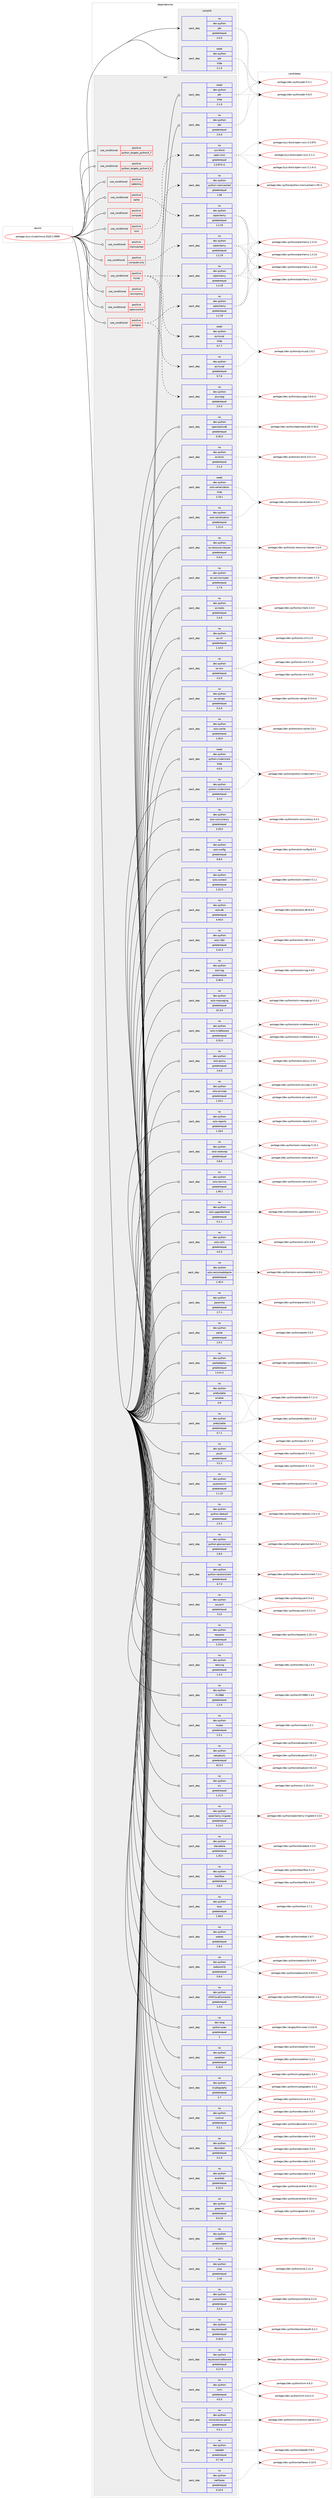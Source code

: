 digraph prolog {

# *************
# Graph options
# *************

newrank=true;
concentrate=true;
compound=true;
graph [rankdir=LR,fontname=Helvetica,fontsize=10,ranksep=1.5];#, ranksep=2.5, nodesep=0.2];
edge  [arrowhead=vee];
node  [fontname=Helvetica,fontsize=10];

# **********
# The ebuild
# **********

subgraph cluster_leftcol {
color=gray;
rank=same;
label=<<i>ebuild</i>>;
id [label="portage://sys-cluster/nova-2020.2.9999", color=red, width=4, href="../sys-cluster/nova-2020.2.9999.svg"];
}

# ****************
# The dependencies
# ****************

subgraph cluster_midcol {
color=gray;
label=<<i>dependencies</i>>;
subgraph cluster_compile {
fillcolor="#eeeeee";
style=filled;
label=<<i>compile</i>>;
# *** BEGIN UNKNOWN DEPENDENCY TYPE (TODO) ***
# id -> package_dependency(portage://sys-cluster/nova-2020.2.9999,install,no,app-admin,sudo,none,[,,],[],[])
# *** END UNKNOWN DEPENDENCY TYPE (TODO) ***

subgraph pack1197 {
dependency1907 [label=<<TABLE BORDER="0" CELLBORDER="1" CELLSPACING="0" CELLPADDING="4" WIDTH="220"><TR><TD ROWSPAN="6" CELLPADDING="30">pack_dep</TD></TR><TR><TD WIDTH="110">no</TD></TR><TR><TD>dev-python</TD></TR><TR><TD>pbr</TD></TR><TR><TD>greaterequal</TD></TR><TR><TD>2.0.0</TD></TR></TABLE>>, shape=none, color=blue];
}
id:e -> dependency1907:w [weight=20,style="solid",arrowhead="vee"];
subgraph pack1198 {
dependency1908 [label=<<TABLE BORDER="0" CELLBORDER="1" CELLSPACING="0" CELLPADDING="4" WIDTH="220"><TR><TD ROWSPAN="6" CELLPADDING="30">pack_dep</TD></TR><TR><TD WIDTH="110">weak</TD></TR><TR><TD>dev-python</TD></TR><TR><TD>pbr</TD></TR><TR><TD>tilde</TD></TR><TR><TD>2.1.0</TD></TR></TABLE>>, shape=none, color=blue];
}
id:e -> dependency1908:w [weight=20,style="solid",arrowhead="vee"];
}
subgraph cluster_compileandrun {
fillcolor="#eeeeee";
style=filled;
label=<<i>compile and run</i>>;
}
subgraph cluster_run {
fillcolor="#eeeeee";
style=filled;
label=<<i>run</i>>;
subgraph cond681 {
dependency1909 [label=<<TABLE BORDER="0" CELLBORDER="1" CELLSPACING="0" CELLPADDING="4"><TR><TD ROWSPAN="3" CELLPADDING="10">use_conditional</TD></TR><TR><TD>positive</TD></TR><TR><TD>compute</TD></TR></TABLE>>, shape=none, color=red];
# *** BEGIN UNKNOWN DEPENDENCY TYPE (TODO) ***
# dependency1909 -> package_dependency(portage://sys-cluster/nova-2020.2.9999,run,no,app-cdr,cdrtools,none,[,,],[],[])
# *** END UNKNOWN DEPENDENCY TYPE (TODO) ***

# *** BEGIN UNKNOWN DEPENDENCY TYPE (TODO) ***
# dependency1909 -> package_dependency(portage://sys-cluster/nova-2020.2.9999,run,no,sys-fs,dosfstools,none,[,,],[],[])
# *** END UNKNOWN DEPENDENCY TYPE (TODO) ***

# *** BEGIN UNKNOWN DEPENDENCY TYPE (TODO) ***
# dependency1909 -> package_dependency(portage://sys-cluster/nova-2020.2.9999,run,no,app-emulation,qemu,none,[,,],[],[])
# *** END UNKNOWN DEPENDENCY TYPE (TODO) ***

}
id:e -> dependency1909:w [weight=20,style="solid",arrowhead="odot"];
subgraph cond682 {
dependency1910 [label=<<TABLE BORDER="0" CELLBORDER="1" CELLSPACING="0" CELLPADDING="4"><TR><TD ROWSPAN="3" CELLPADDING="10">use_conditional</TD></TR><TR><TD>positive</TD></TR><TR><TD>compute-only</TD></TR></TABLE>>, shape=none, color=red];
subgraph pack1199 {
dependency1911 [label=<<TABLE BORDER="0" CELLBORDER="1" CELLSPACING="0" CELLPADDING="4" WIDTH="220"><TR><TD ROWSPAN="6" CELLPADDING="30">pack_dep</TD></TR><TR><TD WIDTH="110">no</TD></TR><TR><TD>dev-python</TD></TR><TR><TD>sqlalchemy</TD></TR><TR><TD>greaterequal</TD></TR><TR><TD>1.2.19</TD></TR></TABLE>>, shape=none, color=blue];
}
dependency1910:e -> dependency1911:w [weight=20,style="dashed",arrowhead="vee"];
}
id:e -> dependency1910:w [weight=20,style="solid",arrowhead="odot"];
subgraph cond683 {
dependency1912 [label=<<TABLE BORDER="0" CELLBORDER="1" CELLSPACING="0" CELLPADDING="4"><TR><TD ROWSPAN="3" CELLPADDING="10">use_conditional</TD></TR><TR><TD>positive</TD></TR><TR><TD>iscsi</TD></TR></TABLE>>, shape=none, color=red];
# *** BEGIN UNKNOWN DEPENDENCY TYPE (TODO) ***
# dependency1912 -> package_dependency(portage://sys-cluster/nova-2020.2.9999,run,no,sys-fs,lsscsi,none,[,,],[],[])
# *** END UNKNOWN DEPENDENCY TYPE (TODO) ***

subgraph pack1200 {
dependency1913 [label=<<TABLE BORDER="0" CELLBORDER="1" CELLSPACING="0" CELLPADDING="4" WIDTH="220"><TR><TD ROWSPAN="6" CELLPADDING="30">pack_dep</TD></TR><TR><TD WIDTH="110">no</TD></TR><TR><TD>sys-block</TD></TR><TR><TD>open-iscsi</TD></TR><TR><TD>greaterequal</TD></TR><TR><TD>2.0.873-r1</TD></TR></TABLE>>, shape=none, color=blue];
}
dependency1912:e -> dependency1913:w [weight=20,style="dashed",arrowhead="vee"];
}
id:e -> dependency1912:w [weight=20,style="solid",arrowhead="odot"];
subgraph cond684 {
dependency1914 [label=<<TABLE BORDER="0" CELLBORDER="1" CELLSPACING="0" CELLPADDING="4"><TR><TD ROWSPAN="3" CELLPADDING="10">use_conditional</TD></TR><TR><TD>positive</TD></TR><TR><TD>memcached</TD></TR></TABLE>>, shape=none, color=red];
# *** BEGIN UNKNOWN DEPENDENCY TYPE (TODO) ***
# dependency1914 -> package_dependency(portage://sys-cluster/nova-2020.2.9999,run,no,net-misc,memcached,none,[,,],[],[])
# *** END UNKNOWN DEPENDENCY TYPE (TODO) ***

subgraph pack1201 {
dependency1915 [label=<<TABLE BORDER="0" CELLBORDER="1" CELLSPACING="0" CELLPADDING="4" WIDTH="220"><TR><TD ROWSPAN="6" CELLPADDING="30">pack_dep</TD></TR><TR><TD WIDTH="110">no</TD></TR><TR><TD>dev-python</TD></TR><TR><TD>python-memcached</TD></TR><TR><TD>greaterequal</TD></TR><TR><TD>1.58</TD></TR></TABLE>>, shape=none, color=blue];
}
dependency1914:e -> dependency1915:w [weight=20,style="dashed",arrowhead="vee"];
}
id:e -> dependency1914:w [weight=20,style="solid",arrowhead="odot"];
subgraph cond685 {
dependency1916 [label=<<TABLE BORDER="0" CELLBORDER="1" CELLSPACING="0" CELLPADDING="4"><TR><TD ROWSPAN="3" CELLPADDING="10">use_conditional</TD></TR><TR><TD>positive</TD></TR><TR><TD>mysql</TD></TR></TABLE>>, shape=none, color=red];
subgraph pack1202 {
dependency1917 [label=<<TABLE BORDER="0" CELLBORDER="1" CELLSPACING="0" CELLPADDING="4" WIDTH="220"><TR><TD ROWSPAN="6" CELLPADDING="30">pack_dep</TD></TR><TR><TD WIDTH="110">no</TD></TR><TR><TD>dev-python</TD></TR><TR><TD>pymysql</TD></TR><TR><TD>greaterequal</TD></TR><TR><TD>0.7.6</TD></TR></TABLE>>, shape=none, color=blue];
}
dependency1916:e -> dependency1917:w [weight=20,style="dashed",arrowhead="vee"];
subgraph pack1203 {
dependency1918 [label=<<TABLE BORDER="0" CELLBORDER="1" CELLSPACING="0" CELLPADDING="4" WIDTH="220"><TR><TD ROWSPAN="6" CELLPADDING="30">pack_dep</TD></TR><TR><TD WIDTH="110">weak</TD></TR><TR><TD>dev-python</TD></TR><TR><TD>pymysql</TD></TR><TR><TD>tilde</TD></TR><TR><TD>0.7.7</TD></TR></TABLE>>, shape=none, color=blue];
}
dependency1916:e -> dependency1918:w [weight=20,style="dashed",arrowhead="vee"];
subgraph pack1204 {
dependency1919 [label=<<TABLE BORDER="0" CELLBORDER="1" CELLSPACING="0" CELLPADDING="4" WIDTH="220"><TR><TD ROWSPAN="6" CELLPADDING="30">pack_dep</TD></TR><TR><TD WIDTH="110">no</TD></TR><TR><TD>dev-python</TD></TR><TR><TD>sqlalchemy</TD></TR><TR><TD>greaterequal</TD></TR><TR><TD>1.2.19</TD></TR></TABLE>>, shape=none, color=blue];
}
dependency1916:e -> dependency1919:w [weight=20,style="dashed",arrowhead="vee"];
}
id:e -> dependency1916:w [weight=20,style="solid",arrowhead="odot"];
subgraph cond686 {
dependency1920 [label=<<TABLE BORDER="0" CELLBORDER="1" CELLSPACING="0" CELLPADDING="4"><TR><TD ROWSPAN="3" CELLPADDING="10">use_conditional</TD></TR><TR><TD>positive</TD></TR><TR><TD>novncproxy</TD></TR></TABLE>>, shape=none, color=red];
# *** BEGIN UNKNOWN DEPENDENCY TYPE (TODO) ***
# dependency1920 -> package_dependency(portage://sys-cluster/nova-2020.2.9999,run,no,www-apps,novnc,none,[,,],[],[])
# *** END UNKNOWN DEPENDENCY TYPE (TODO) ***

}
id:e -> dependency1920:w [weight=20,style="solid",arrowhead="odot"];
subgraph cond687 {
dependency1921 [label=<<TABLE BORDER="0" CELLBORDER="1" CELLSPACING="0" CELLPADDING="4"><TR><TD ROWSPAN="3" CELLPADDING="10">use_conditional</TD></TR><TR><TD>positive</TD></TR><TR><TD>openvswitch</TD></TR></TABLE>>, shape=none, color=red];
# *** BEGIN UNKNOWN DEPENDENCY TYPE (TODO) ***
# dependency1921 -> package_dependency(portage://sys-cluster/nova-2020.2.9999,run,no,net-misc,openvswitch,none,[,,],[],[])
# *** END UNKNOWN DEPENDENCY TYPE (TODO) ***

}
id:e -> dependency1921:w [weight=20,style="solid",arrowhead="odot"];
subgraph cond688 {
dependency1922 [label=<<TABLE BORDER="0" CELLBORDER="1" CELLSPACING="0" CELLPADDING="4"><TR><TD ROWSPAN="3" CELLPADDING="10">use_conditional</TD></TR><TR><TD>positive</TD></TR><TR><TD>postgres</TD></TR></TABLE>>, shape=none, color=red];
subgraph pack1205 {
dependency1923 [label=<<TABLE BORDER="0" CELLBORDER="1" CELLSPACING="0" CELLPADDING="4" WIDTH="220"><TR><TD ROWSPAN="6" CELLPADDING="30">pack_dep</TD></TR><TR><TD WIDTH="110">no</TD></TR><TR><TD>dev-python</TD></TR><TR><TD>psycopg</TD></TR><TR><TD>greaterequal</TD></TR><TR><TD>2.5.0</TD></TR></TABLE>>, shape=none, color=blue];
}
dependency1922:e -> dependency1923:w [weight=20,style="dashed",arrowhead="vee"];
subgraph pack1206 {
dependency1924 [label=<<TABLE BORDER="0" CELLBORDER="1" CELLSPACING="0" CELLPADDING="4" WIDTH="220"><TR><TD ROWSPAN="6" CELLPADDING="30">pack_dep</TD></TR><TR><TD WIDTH="110">no</TD></TR><TR><TD>dev-python</TD></TR><TR><TD>sqlalchemy</TD></TR><TR><TD>greaterequal</TD></TR><TR><TD>1.2.19</TD></TR></TABLE>>, shape=none, color=blue];
}
dependency1922:e -> dependency1924:w [weight=20,style="dashed",arrowhead="vee"];
}
id:e -> dependency1922:w [weight=20,style="solid",arrowhead="odot"];
subgraph cond689 {
dependency1925 [label=<<TABLE BORDER="0" CELLBORDER="1" CELLSPACING="0" CELLPADDING="4"><TR><TD ROWSPAN="3" CELLPADDING="10">use_conditional</TD></TR><TR><TD>positive</TD></TR><TR><TD>python_targets_python3_7</TD></TR></TABLE>>, shape=none, color=red];
# *** BEGIN UNKNOWN DEPENDENCY TYPE (TODO) ***
# dependency1925 -> package_dependency(portage://sys-cluster/nova-2020.2.9999,run,no,dev-lang,python,none,[,,],[slot(3.7)],[])
# *** END UNKNOWN DEPENDENCY TYPE (TODO) ***

}
id:e -> dependency1925:w [weight=20,style="solid",arrowhead="odot"];
subgraph cond690 {
dependency1926 [label=<<TABLE BORDER="0" CELLBORDER="1" CELLSPACING="0" CELLPADDING="4"><TR><TD ROWSPAN="3" CELLPADDING="10">use_conditional</TD></TR><TR><TD>positive</TD></TR><TR><TD>python_targets_python3_8</TD></TR></TABLE>>, shape=none, color=red];
# *** BEGIN UNKNOWN DEPENDENCY TYPE (TODO) ***
# dependency1926 -> package_dependency(portage://sys-cluster/nova-2020.2.9999,run,no,dev-lang,python,none,[,,],[slot(3.8)],[])
# *** END UNKNOWN DEPENDENCY TYPE (TODO) ***

}
id:e -> dependency1926:w [weight=20,style="solid",arrowhead="odot"];
subgraph cond691 {
dependency1927 [label=<<TABLE BORDER="0" CELLBORDER="1" CELLSPACING="0" CELLPADDING="4"><TR><TD ROWSPAN="3" CELLPADDING="10">use_conditional</TD></TR><TR><TD>positive</TD></TR><TR><TD>rabbitmq</TD></TR></TABLE>>, shape=none, color=red];
# *** BEGIN UNKNOWN DEPENDENCY TYPE (TODO) ***
# dependency1927 -> package_dependency(portage://sys-cluster/nova-2020.2.9999,run,no,net-misc,rabbitmq-server,none,[,,],[],[])
# *** END UNKNOWN DEPENDENCY TYPE (TODO) ***

}
id:e -> dependency1927:w [weight=20,style="solid",arrowhead="odot"];
subgraph cond692 {
dependency1928 [label=<<TABLE BORDER="0" CELLBORDER="1" CELLSPACING="0" CELLPADDING="4"><TR><TD ROWSPAN="3" CELLPADDING="10">use_conditional</TD></TR><TR><TD>positive</TD></TR><TR><TD>sqlite</TD></TR></TABLE>>, shape=none, color=red];
subgraph pack1207 {
dependency1929 [label=<<TABLE BORDER="0" CELLBORDER="1" CELLSPACING="0" CELLPADDING="4" WIDTH="220"><TR><TD ROWSPAN="6" CELLPADDING="30">pack_dep</TD></TR><TR><TD WIDTH="110">no</TD></TR><TR><TD>dev-python</TD></TR><TR><TD>sqlalchemy</TD></TR><TR><TD>greaterequal</TD></TR><TR><TD>1.2.19</TD></TR></TABLE>>, shape=none, color=blue];
}
dependency1928:e -> dependency1929:w [weight=20,style="dashed",arrowhead="vee"];
}
id:e -> dependency1928:w [weight=20,style="solid",arrowhead="odot"];
# *** BEGIN UNKNOWN DEPENDENCY TYPE (TODO) ***
# id -> package_dependency(portage://sys-cluster/nova-2020.2.9999,run,no,acct-group,nova,none,[,,],[],[])
# *** END UNKNOWN DEPENDENCY TYPE (TODO) ***

# *** BEGIN UNKNOWN DEPENDENCY TYPE (TODO) ***
# id -> package_dependency(portage://sys-cluster/nova-2020.2.9999,run,no,acct-user,nova,none,[,,],[],[])
# *** END UNKNOWN DEPENDENCY TYPE (TODO) ***

# *** BEGIN UNKNOWN DEPENDENCY TYPE (TODO) ***
# id -> package_dependency(portage://sys-cluster/nova-2020.2.9999,run,no,app-emulation,libvirt,none,[,,],[],[use(optenable(iscsi),none)])
# *** END UNKNOWN DEPENDENCY TYPE (TODO) ***

# *** BEGIN UNKNOWN DEPENDENCY TYPE (TODO) ***
# id -> package_dependency(portage://sys-cluster/nova-2020.2.9999,run,no,app-emulation,spice-html5,none,[,,],[],[])
# *** END UNKNOWN DEPENDENCY TYPE (TODO) ***

subgraph pack1208 {
dependency1930 [label=<<TABLE BORDER="0" CELLBORDER="1" CELLSPACING="0" CELLPADDING="4" WIDTH="220"><TR><TD ROWSPAN="6" CELLPADDING="30">pack_dep</TD></TR><TR><TD WIDTH="110">no</TD></TR><TR><TD>dev-lang</TD></TR><TR><TD>python-exec</TD></TR><TR><TD>greaterequal</TD></TR><TR><TD>2</TD></TR></TABLE>>, shape=none, color=blue];
}
id:e -> dependency1930:w [weight=20,style="solid",arrowhead="odot"];
subgraph pack1209 {
dependency1931 [label=<<TABLE BORDER="0" CELLBORDER="1" CELLSPACING="0" CELLPADDING="4" WIDTH="220"><TR><TD ROWSPAN="6" CELLPADDING="30">pack_dep</TD></TR><TR><TD WIDTH="110">no</TD></TR><TR><TD>dev-python</TD></TR><TR><TD>castellan</TD></TR><TR><TD>greaterequal</TD></TR><TR><TD>0.16.0</TD></TR></TABLE>>, shape=none, color=blue];
}
id:e -> dependency1931:w [weight=20,style="solid",arrowhead="odot"];
subgraph pack1210 {
dependency1932 [label=<<TABLE BORDER="0" CELLBORDER="1" CELLSPACING="0" CELLPADDING="4" WIDTH="220"><TR><TD ROWSPAN="6" CELLPADDING="30">pack_dep</TD></TR><TR><TD WIDTH="110">no</TD></TR><TR><TD>dev-python</TD></TR><TR><TD>cryptography</TD></TR><TR><TD>greaterequal</TD></TR><TR><TD>2.7</TD></TR></TABLE>>, shape=none, color=blue];
}
id:e -> dependency1932:w [weight=20,style="solid",arrowhead="odot"];
subgraph pack1211 {
dependency1933 [label=<<TABLE BORDER="0" CELLBORDER="1" CELLSPACING="0" CELLPADDING="4" WIDTH="220"><TR><TD ROWSPAN="6" CELLPADDING="30">pack_dep</TD></TR><TR><TD WIDTH="110">no</TD></TR><TR><TD>dev-python</TD></TR><TR><TD>cursive</TD></TR><TR><TD>greaterequal</TD></TR><TR><TD>0.2.1</TD></TR></TABLE>>, shape=none, color=blue];
}
id:e -> dependency1933:w [weight=20,style="solid",arrowhead="odot"];
subgraph pack1212 {
dependency1934 [label=<<TABLE BORDER="0" CELLBORDER="1" CELLSPACING="0" CELLPADDING="4" WIDTH="220"><TR><TD ROWSPAN="6" CELLPADDING="30">pack_dep</TD></TR><TR><TD WIDTH="110">no</TD></TR><TR><TD>dev-python</TD></TR><TR><TD>decorator</TD></TR><TR><TD>greaterequal</TD></TR><TR><TD>4.1.0</TD></TR></TABLE>>, shape=none, color=blue];
}
id:e -> dependency1934:w [weight=20,style="solid",arrowhead="odot"];
subgraph pack1213 {
dependency1935 [label=<<TABLE BORDER="0" CELLBORDER="1" CELLSPACING="0" CELLPADDING="4" WIDTH="220"><TR><TD ROWSPAN="6" CELLPADDING="30">pack_dep</TD></TR><TR><TD WIDTH="110">no</TD></TR><TR><TD>dev-python</TD></TR><TR><TD>eventlet</TD></TR><TR><TD>greaterequal</TD></TR><TR><TD>0.22.0</TD></TR></TABLE>>, shape=none, color=blue];
}
id:e -> dependency1935:w [weight=20,style="solid",arrowhead="odot"];
subgraph pack1214 {
dependency1936 [label=<<TABLE BORDER="0" CELLBORDER="1" CELLSPACING="0" CELLPADDING="4" WIDTH="220"><TR><TD ROWSPAN="6" CELLPADDING="30">pack_dep</TD></TR><TR><TD WIDTH="110">no</TD></TR><TR><TD>dev-python</TD></TR><TR><TD>greenlet</TD></TR><TR><TD>greaterequal</TD></TR><TR><TD>0.4.15</TD></TR></TABLE>>, shape=none, color=blue];
}
id:e -> dependency1936:w [weight=20,style="solid",arrowhead="odot"];
subgraph pack1215 {
dependency1937 [label=<<TABLE BORDER="0" CELLBORDER="1" CELLSPACING="0" CELLPADDING="4" WIDTH="220"><TR><TD ROWSPAN="6" CELLPADDING="30">pack_dep</TD></TR><TR><TD WIDTH="110">no</TD></TR><TR><TD>dev-python</TD></TR><TR><TD>iso8601</TD></TR><TR><TD>greaterequal</TD></TR><TR><TD>0.1.11</TD></TR></TABLE>>, shape=none, color=blue];
}
id:e -> dependency1937:w [weight=20,style="solid",arrowhead="odot"];
subgraph pack1216 {
dependency1938 [label=<<TABLE BORDER="0" CELLBORDER="1" CELLSPACING="0" CELLPADDING="4" WIDTH="220"><TR><TD ROWSPAN="6" CELLPADDING="30">pack_dep</TD></TR><TR><TD WIDTH="110">no</TD></TR><TR><TD>dev-python</TD></TR><TR><TD>jinja</TD></TR><TR><TD>greaterequal</TD></TR><TR><TD>2.10</TD></TR></TABLE>>, shape=none, color=blue];
}
id:e -> dependency1938:w [weight=20,style="solid",arrowhead="odot"];
subgraph pack1217 {
dependency1939 [label=<<TABLE BORDER="0" CELLBORDER="1" CELLSPACING="0" CELLPADDING="4" WIDTH="220"><TR><TD ROWSPAN="6" CELLPADDING="30">pack_dep</TD></TR><TR><TD WIDTH="110">no</TD></TR><TR><TD>dev-python</TD></TR><TR><TD>jsonschema</TD></TR><TR><TD>greaterequal</TD></TR><TR><TD>3.2.0</TD></TR></TABLE>>, shape=none, color=blue];
}
id:e -> dependency1939:w [weight=20,style="solid",arrowhead="odot"];
subgraph pack1218 {
dependency1940 [label=<<TABLE BORDER="0" CELLBORDER="1" CELLSPACING="0" CELLPADDING="4" WIDTH="220"><TR><TD ROWSPAN="6" CELLPADDING="30">pack_dep</TD></TR><TR><TD WIDTH="110">no</TD></TR><TR><TD>dev-python</TD></TR><TR><TD>keystoneauth</TD></TR><TR><TD>greaterequal</TD></TR><TR><TD>3.16.0</TD></TR></TABLE>>, shape=none, color=blue];
}
id:e -> dependency1940:w [weight=20,style="solid",arrowhead="odot"];
subgraph pack1219 {
dependency1941 [label=<<TABLE BORDER="0" CELLBORDER="1" CELLSPACING="0" CELLPADDING="4" WIDTH="220"><TR><TD ROWSPAN="6" CELLPADDING="30">pack_dep</TD></TR><TR><TD WIDTH="110">no</TD></TR><TR><TD>dev-python</TD></TR><TR><TD>keystonemiddleware</TD></TR><TR><TD>greaterequal</TD></TR><TR><TD>4.17.0</TD></TR></TABLE>>, shape=none, color=blue];
}
id:e -> dependency1941:w [weight=20,style="solid",arrowhead="odot"];
# *** BEGIN UNKNOWN DEPENDENCY TYPE (TODO) ***
# id -> package_dependency(portage://sys-cluster/nova-2020.2.9999,run,no,dev-python,libvirt-python,none,[,,],[],[use(optenable(python_targets_python3_7),negative),use(optenable(python_targets_python3_8),negative),use(disable(python_single_target_python3_7),negative),use(disable(python_single_target_python3_8),negative)])
# *** END UNKNOWN DEPENDENCY TYPE (TODO) ***

subgraph pack1220 {
dependency1942 [label=<<TABLE BORDER="0" CELLBORDER="1" CELLSPACING="0" CELLPADDING="4" WIDTH="220"><TR><TD ROWSPAN="6" CELLPADDING="30">pack_dep</TD></TR><TR><TD WIDTH="110">no</TD></TR><TR><TD>dev-python</TD></TR><TR><TD>lxml</TD></TR><TR><TD>greaterequal</TD></TR><TR><TD>4.5.0</TD></TR></TABLE>>, shape=none, color=blue];
}
id:e -> dependency1942:w [weight=20,style="solid",arrowhead="odot"];
subgraph pack1221 {
dependency1943 [label=<<TABLE BORDER="0" CELLBORDER="1" CELLSPACING="0" CELLPADDING="4" WIDTH="220"><TR><TD ROWSPAN="6" CELLPADDING="30">pack_dep</TD></TR><TR><TD WIDTH="110">no</TD></TR><TR><TD>dev-python</TD></TR><TR><TD>microversion-parse</TD></TR><TR><TD>greaterequal</TD></TR><TR><TD>0.2.1</TD></TR></TABLE>>, shape=none, color=blue];
}
id:e -> dependency1943:w [weight=20,style="solid",arrowhead="odot"];
subgraph pack1222 {
dependency1944 [label=<<TABLE BORDER="0" CELLBORDER="1" CELLSPACING="0" CELLPADDING="4" WIDTH="220"><TR><TD ROWSPAN="6" CELLPADDING="30">pack_dep</TD></TR><TR><TD WIDTH="110">no</TD></TR><TR><TD>dev-python</TD></TR><TR><TD>netaddr</TD></TR><TR><TD>greaterequal</TD></TR><TR><TD>0.7.18</TD></TR></TABLE>>, shape=none, color=blue];
}
id:e -> dependency1944:w [weight=20,style="solid",arrowhead="odot"];
subgraph pack1223 {
dependency1945 [label=<<TABLE BORDER="0" CELLBORDER="1" CELLSPACING="0" CELLPADDING="4" WIDTH="220"><TR><TD ROWSPAN="6" CELLPADDING="30">pack_dep</TD></TR><TR><TD WIDTH="110">no</TD></TR><TR><TD>dev-python</TD></TR><TR><TD>netifaces</TD></TR><TR><TD>greaterequal</TD></TR><TR><TD>0.10.4</TD></TR></TABLE>>, shape=none, color=blue];
}
id:e -> dependency1945:w [weight=20,style="solid",arrowhead="odot"];
subgraph pack1224 {
dependency1946 [label=<<TABLE BORDER="0" CELLBORDER="1" CELLSPACING="0" CELLPADDING="4" WIDTH="220"><TR><TD ROWSPAN="6" CELLPADDING="30">pack_dep</TD></TR><TR><TD WIDTH="110">no</TD></TR><TR><TD>dev-python</TD></TR><TR><TD>openstacksdk</TD></TR><TR><TD>greaterequal</TD></TR><TR><TD>0.35.0</TD></TR></TABLE>>, shape=none, color=blue];
}
id:e -> dependency1946:w [weight=20,style="solid",arrowhead="odot"];
subgraph pack1225 {
dependency1947 [label=<<TABLE BORDER="0" CELLBORDER="1" CELLSPACING="0" CELLPADDING="4" WIDTH="220"><TR><TD ROWSPAN="6" CELLPADDING="30">pack_dep</TD></TR><TR><TD WIDTH="110">no</TD></TR><TR><TD>dev-python</TD></TR><TR><TD>os-brick</TD></TR><TR><TD>greaterequal</TD></TR><TR><TD>3.1.0</TD></TR></TABLE>>, shape=none, color=blue];
}
id:e -> dependency1947:w [weight=20,style="solid",arrowhead="odot"];
subgraph pack1226 {
dependency1948 [label=<<TABLE BORDER="0" CELLBORDER="1" CELLSPACING="0" CELLPADDING="4" WIDTH="220"><TR><TD ROWSPAN="6" CELLPADDING="30">pack_dep</TD></TR><TR><TD WIDTH="110">no</TD></TR><TR><TD>dev-python</TD></TR><TR><TD>os-resource-classes</TD></TR><TR><TD>greaterequal</TD></TR><TR><TD>0.4.0</TD></TR></TABLE>>, shape=none, color=blue];
}
id:e -> dependency1948:w [weight=20,style="solid",arrowhead="odot"];
subgraph pack1227 {
dependency1949 [label=<<TABLE BORDER="0" CELLBORDER="1" CELLSPACING="0" CELLPADDING="4" WIDTH="220"><TR><TD ROWSPAN="6" CELLPADDING="30">pack_dep</TD></TR><TR><TD WIDTH="110">no</TD></TR><TR><TD>dev-python</TD></TR><TR><TD>os-service-types</TD></TR><TR><TD>greaterequal</TD></TR><TR><TD>1.7.0</TD></TR></TABLE>>, shape=none, color=blue];
}
id:e -> dependency1949:w [weight=20,style="solid",arrowhead="odot"];
subgraph pack1228 {
dependency1950 [label=<<TABLE BORDER="0" CELLBORDER="1" CELLSPACING="0" CELLPADDING="4" WIDTH="220"><TR><TD ROWSPAN="6" CELLPADDING="30">pack_dep</TD></TR><TR><TD WIDTH="110">no</TD></TR><TR><TD>dev-python</TD></TR><TR><TD>os-traits</TD></TR><TR><TD>greaterequal</TD></TR><TR><TD>2.4.0</TD></TR></TABLE>>, shape=none, color=blue];
}
id:e -> dependency1950:w [weight=20,style="solid",arrowhead="odot"];
subgraph pack1229 {
dependency1951 [label=<<TABLE BORDER="0" CELLBORDER="1" CELLSPACING="0" CELLPADDING="4" WIDTH="220"><TR><TD ROWSPAN="6" CELLPADDING="30">pack_dep</TD></TR><TR><TD WIDTH="110">no</TD></TR><TR><TD>dev-python</TD></TR><TR><TD>os-vif</TD></TR><TR><TD>greaterequal</TD></TR><TR><TD>1.14.0</TD></TR></TABLE>>, shape=none, color=blue];
}
id:e -> dependency1951:w [weight=20,style="solid",arrowhead="odot"];
subgraph pack1230 {
dependency1952 [label=<<TABLE BORDER="0" CELLBORDER="1" CELLSPACING="0" CELLPADDING="4" WIDTH="220"><TR><TD ROWSPAN="6" CELLPADDING="30">pack_dep</TD></TR><TR><TD WIDTH="110">no</TD></TR><TR><TD>dev-python</TD></TR><TR><TD>os-win</TD></TR><TR><TD>greaterequal</TD></TR><TR><TD>4.2.0</TD></TR></TABLE>>, shape=none, color=blue];
}
id:e -> dependency1952:w [weight=20,style="solid",arrowhead="odot"];
subgraph pack1231 {
dependency1953 [label=<<TABLE BORDER="0" CELLBORDER="1" CELLSPACING="0" CELLPADDING="4" WIDTH="220"><TR><TD ROWSPAN="6" CELLPADDING="30">pack_dep</TD></TR><TR><TD WIDTH="110">no</TD></TR><TR><TD>dev-python</TD></TR><TR><TD>os-xenapi</TD></TR><TR><TD>greaterequal</TD></TR><TR><TD>0.3.4</TD></TR></TABLE>>, shape=none, color=blue];
}
id:e -> dependency1953:w [weight=20,style="solid",arrowhead="odot"];
subgraph pack1232 {
dependency1954 [label=<<TABLE BORDER="0" CELLBORDER="1" CELLSPACING="0" CELLPADDING="4" WIDTH="220"><TR><TD ROWSPAN="6" CELLPADDING="30">pack_dep</TD></TR><TR><TD WIDTH="110">no</TD></TR><TR><TD>dev-python</TD></TR><TR><TD>oslo-cache</TD></TR><TR><TD>greaterequal</TD></TR><TR><TD>1.26.0</TD></TR></TABLE>>, shape=none, color=blue];
}
id:e -> dependency1954:w [weight=20,style="solid",arrowhead="odot"];
subgraph pack1233 {
dependency1955 [label=<<TABLE BORDER="0" CELLBORDER="1" CELLSPACING="0" CELLPADDING="4" WIDTH="220"><TR><TD ROWSPAN="6" CELLPADDING="30">pack_dep</TD></TR><TR><TD WIDTH="110">no</TD></TR><TR><TD>dev-python</TD></TR><TR><TD>oslo-concurrency</TD></TR><TR><TD>greaterequal</TD></TR><TR><TD>3.29.0</TD></TR></TABLE>>, shape=none, color=blue];
}
id:e -> dependency1955:w [weight=20,style="solid",arrowhead="odot"];
subgraph pack1234 {
dependency1956 [label=<<TABLE BORDER="0" CELLBORDER="1" CELLSPACING="0" CELLPADDING="4" WIDTH="220"><TR><TD ROWSPAN="6" CELLPADDING="30">pack_dep</TD></TR><TR><TD WIDTH="110">no</TD></TR><TR><TD>dev-python</TD></TR><TR><TD>oslo-config</TD></TR><TR><TD>greaterequal</TD></TR><TR><TD>6.8.0</TD></TR></TABLE>>, shape=none, color=blue];
}
id:e -> dependency1956:w [weight=20,style="solid",arrowhead="odot"];
subgraph pack1235 {
dependency1957 [label=<<TABLE BORDER="0" CELLBORDER="1" CELLSPACING="0" CELLPADDING="4" WIDTH="220"><TR><TD ROWSPAN="6" CELLPADDING="30">pack_dep</TD></TR><TR><TD WIDTH="110">no</TD></TR><TR><TD>dev-python</TD></TR><TR><TD>oslo-context</TD></TR><TR><TD>greaterequal</TD></TR><TR><TD>2.22.0</TD></TR></TABLE>>, shape=none, color=blue];
}
id:e -> dependency1957:w [weight=20,style="solid",arrowhead="odot"];
subgraph pack1236 {
dependency1958 [label=<<TABLE BORDER="0" CELLBORDER="1" CELLSPACING="0" CELLPADDING="4" WIDTH="220"><TR><TD ROWSPAN="6" CELLPADDING="30">pack_dep</TD></TR><TR><TD WIDTH="110">no</TD></TR><TR><TD>dev-python</TD></TR><TR><TD>oslo-db</TD></TR><TR><TD>greaterequal</TD></TR><TR><TD>4.44.0</TD></TR></TABLE>>, shape=none, color=blue];
}
id:e -> dependency1958:w [weight=20,style="solid",arrowhead="odot"];
subgraph pack1237 {
dependency1959 [label=<<TABLE BORDER="0" CELLBORDER="1" CELLSPACING="0" CELLPADDING="4" WIDTH="220"><TR><TD ROWSPAN="6" CELLPADDING="30">pack_dep</TD></TR><TR><TD WIDTH="110">no</TD></TR><TR><TD>dev-python</TD></TR><TR><TD>oslo-i18n</TD></TR><TR><TD>greaterequal</TD></TR><TR><TD>3.15.3</TD></TR></TABLE>>, shape=none, color=blue];
}
id:e -> dependency1959:w [weight=20,style="solid",arrowhead="odot"];
subgraph pack1238 {
dependency1960 [label=<<TABLE BORDER="0" CELLBORDER="1" CELLSPACING="0" CELLPADDING="4" WIDTH="220"><TR><TD ROWSPAN="6" CELLPADDING="30">pack_dep</TD></TR><TR><TD WIDTH="110">no</TD></TR><TR><TD>dev-python</TD></TR><TR><TD>oslo-log</TD></TR><TR><TD>greaterequal</TD></TR><TR><TD>3.36.0</TD></TR></TABLE>>, shape=none, color=blue];
}
id:e -> dependency1960:w [weight=20,style="solid",arrowhead="odot"];
subgraph pack1239 {
dependency1961 [label=<<TABLE BORDER="0" CELLBORDER="1" CELLSPACING="0" CELLPADDING="4" WIDTH="220"><TR><TD ROWSPAN="6" CELLPADDING="30">pack_dep</TD></TR><TR><TD WIDTH="110">no</TD></TR><TR><TD>dev-python</TD></TR><TR><TD>oslo-messaging</TD></TR><TR><TD>greaterequal</TD></TR><TR><TD>10.3.0</TD></TR></TABLE>>, shape=none, color=blue];
}
id:e -> dependency1961:w [weight=20,style="solid",arrowhead="odot"];
subgraph pack1240 {
dependency1962 [label=<<TABLE BORDER="0" CELLBORDER="1" CELLSPACING="0" CELLPADDING="4" WIDTH="220"><TR><TD ROWSPAN="6" CELLPADDING="30">pack_dep</TD></TR><TR><TD WIDTH="110">no</TD></TR><TR><TD>dev-python</TD></TR><TR><TD>oslo-middleware</TD></TR><TR><TD>greaterequal</TD></TR><TR><TD>3.31.0</TD></TR></TABLE>>, shape=none, color=blue];
}
id:e -> dependency1962:w [weight=20,style="solid",arrowhead="odot"];
subgraph pack1241 {
dependency1963 [label=<<TABLE BORDER="0" CELLBORDER="1" CELLSPACING="0" CELLPADDING="4" WIDTH="220"><TR><TD ROWSPAN="6" CELLPADDING="30">pack_dep</TD></TR><TR><TD WIDTH="110">no</TD></TR><TR><TD>dev-python</TD></TR><TR><TD>oslo-policy</TD></TR><TR><TD>greaterequal</TD></TR><TR><TD>3.4.0</TD></TR></TABLE>>, shape=none, color=blue];
}
id:e -> dependency1963:w [weight=20,style="solid",arrowhead="odot"];
subgraph pack1242 {
dependency1964 [label=<<TABLE BORDER="0" CELLBORDER="1" CELLSPACING="0" CELLPADDING="4" WIDTH="220"><TR><TD ROWSPAN="6" CELLPADDING="30">pack_dep</TD></TR><TR><TD WIDTH="110">no</TD></TR><TR><TD>dev-python</TD></TR><TR><TD>oslo-privsep</TD></TR><TR><TD>greaterequal</TD></TR><TR><TD>1.33.2</TD></TR></TABLE>>, shape=none, color=blue];
}
id:e -> dependency1964:w [weight=20,style="solid",arrowhead="odot"];
subgraph pack1243 {
dependency1965 [label=<<TABLE BORDER="0" CELLBORDER="1" CELLSPACING="0" CELLPADDING="4" WIDTH="220"><TR><TD ROWSPAN="6" CELLPADDING="30">pack_dep</TD></TR><TR><TD WIDTH="110">no</TD></TR><TR><TD>dev-python</TD></TR><TR><TD>oslo-reports</TD></TR><TR><TD>greaterequal</TD></TR><TR><TD>1.18.0</TD></TR></TABLE>>, shape=none, color=blue];
}
id:e -> dependency1965:w [weight=20,style="solid",arrowhead="odot"];
subgraph pack1244 {
dependency1966 [label=<<TABLE BORDER="0" CELLBORDER="1" CELLSPACING="0" CELLPADDING="4" WIDTH="220"><TR><TD ROWSPAN="6" CELLPADDING="30">pack_dep</TD></TR><TR><TD WIDTH="110">no</TD></TR><TR><TD>dev-python</TD></TR><TR><TD>oslo-rootwrap</TD></TR><TR><TD>greaterequal</TD></TR><TR><TD>5.8.0</TD></TR></TABLE>>, shape=none, color=blue];
}
id:e -> dependency1966:w [weight=20,style="solid",arrowhead="odot"];
subgraph pack1245 {
dependency1967 [label=<<TABLE BORDER="0" CELLBORDER="1" CELLSPACING="0" CELLPADDING="4" WIDTH="220"><TR><TD ROWSPAN="6" CELLPADDING="30">pack_dep</TD></TR><TR><TD WIDTH="110">no</TD></TR><TR><TD>dev-python</TD></TR><TR><TD>oslo-serialization</TD></TR><TR><TD>greaterequal</TD></TR><TR><TD>1.21.0</TD></TR></TABLE>>, shape=none, color=blue];
}
id:e -> dependency1967:w [weight=20,style="solid",arrowhead="odot"];
subgraph pack1246 {
dependency1968 [label=<<TABLE BORDER="0" CELLBORDER="1" CELLSPACING="0" CELLPADDING="4" WIDTH="220"><TR><TD ROWSPAN="6" CELLPADDING="30">pack_dep</TD></TR><TR><TD WIDTH="110">no</TD></TR><TR><TD>dev-python</TD></TR><TR><TD>oslo-service</TD></TR><TR><TD>greaterequal</TD></TR><TR><TD>1.40.1</TD></TR></TABLE>>, shape=none, color=blue];
}
id:e -> dependency1968:w [weight=20,style="solid",arrowhead="odot"];
subgraph pack1247 {
dependency1969 [label=<<TABLE BORDER="0" CELLBORDER="1" CELLSPACING="0" CELLPADDING="4" WIDTH="220"><TR><TD ROWSPAN="6" CELLPADDING="30">pack_dep</TD></TR><TR><TD WIDTH="110">no</TD></TR><TR><TD>dev-python</TD></TR><TR><TD>oslo-upgradecheck</TD></TR><TR><TD>greaterequal</TD></TR><TR><TD>0.1.1</TD></TR></TABLE>>, shape=none, color=blue];
}
id:e -> dependency1969:w [weight=20,style="solid",arrowhead="odot"];
subgraph pack1248 {
dependency1970 [label=<<TABLE BORDER="0" CELLBORDER="1" CELLSPACING="0" CELLPADDING="4" WIDTH="220"><TR><TD ROWSPAN="6" CELLPADDING="30">pack_dep</TD></TR><TR><TD WIDTH="110">no</TD></TR><TR><TD>dev-python</TD></TR><TR><TD>oslo-utils</TD></TR><TR><TD>greaterequal</TD></TR><TR><TD>4.5.0</TD></TR></TABLE>>, shape=none, color=blue];
}
id:e -> dependency1970:w [weight=20,style="solid",arrowhead="odot"];
subgraph pack1249 {
dependency1971 [label=<<TABLE BORDER="0" CELLBORDER="1" CELLSPACING="0" CELLPADDING="4" WIDTH="220"><TR><TD ROWSPAN="6" CELLPADDING="30">pack_dep</TD></TR><TR><TD WIDTH="110">no</TD></TR><TR><TD>dev-python</TD></TR><TR><TD>oslo-versionedobjects</TD></TR><TR><TD>greaterequal</TD></TR><TR><TD>1.35.0</TD></TR></TABLE>>, shape=none, color=blue];
}
id:e -> dependency1971:w [weight=20,style="solid",arrowhead="odot"];
subgraph pack1250 {
dependency1972 [label=<<TABLE BORDER="0" CELLBORDER="1" CELLSPACING="0" CELLPADDING="4" WIDTH="220"><TR><TD ROWSPAN="6" CELLPADDING="30">pack_dep</TD></TR><TR><TD WIDTH="110">no</TD></TR><TR><TD>dev-python</TD></TR><TR><TD>paramiko</TD></TR><TR><TD>greaterequal</TD></TR><TR><TD>2.7.1</TD></TR></TABLE>>, shape=none, color=blue];
}
id:e -> dependency1972:w [weight=20,style="solid",arrowhead="odot"];
subgraph pack1251 {
dependency1973 [label=<<TABLE BORDER="0" CELLBORDER="1" CELLSPACING="0" CELLPADDING="4" WIDTH="220"><TR><TD ROWSPAN="6" CELLPADDING="30">pack_dep</TD></TR><TR><TD WIDTH="110">no</TD></TR><TR><TD>dev-python</TD></TR><TR><TD>paste</TD></TR><TR><TD>greaterequal</TD></TR><TR><TD>2.0.2</TD></TR></TABLE>>, shape=none, color=blue];
}
id:e -> dependency1973:w [weight=20,style="solid",arrowhead="odot"];
subgraph pack1252 {
dependency1974 [label=<<TABLE BORDER="0" CELLBORDER="1" CELLSPACING="0" CELLPADDING="4" WIDTH="220"><TR><TD ROWSPAN="6" CELLPADDING="30">pack_dep</TD></TR><TR><TD WIDTH="110">no</TD></TR><TR><TD>dev-python</TD></TR><TR><TD>pastedeploy</TD></TR><TR><TD>greaterequal</TD></TR><TR><TD>1.5.0-r1</TD></TR></TABLE>>, shape=none, color=blue];
}
id:e -> dependency1974:w [weight=20,style="solid",arrowhead="odot"];
subgraph pack1253 {
dependency1975 [label=<<TABLE BORDER="0" CELLBORDER="1" CELLSPACING="0" CELLPADDING="4" WIDTH="220"><TR><TD ROWSPAN="6" CELLPADDING="30">pack_dep</TD></TR><TR><TD WIDTH="110">no</TD></TR><TR><TD>dev-python</TD></TR><TR><TD>pbr</TD></TR><TR><TD>greaterequal</TD></TR><TR><TD>2.0.0</TD></TR></TABLE>>, shape=none, color=blue];
}
id:e -> dependency1975:w [weight=20,style="solid",arrowhead="odot"];
subgraph pack1254 {
dependency1976 [label=<<TABLE BORDER="0" CELLBORDER="1" CELLSPACING="0" CELLPADDING="4" WIDTH="220"><TR><TD ROWSPAN="6" CELLPADDING="30">pack_dep</TD></TR><TR><TD WIDTH="110">no</TD></TR><TR><TD>dev-python</TD></TR><TR><TD>prettytable</TD></TR><TR><TD>greaterequal</TD></TR><TR><TD>0.7.1</TD></TR></TABLE>>, shape=none, color=blue];
}
id:e -> dependency1976:w [weight=20,style="solid",arrowhead="odot"];
subgraph pack1255 {
dependency1977 [label=<<TABLE BORDER="0" CELLBORDER="1" CELLSPACING="0" CELLPADDING="4" WIDTH="220"><TR><TD ROWSPAN="6" CELLPADDING="30">pack_dep</TD></TR><TR><TD WIDTH="110">no</TD></TR><TR><TD>dev-python</TD></TR><TR><TD>prettytable</TD></TR><TR><TD>smaller</TD></TR><TR><TD>0.8</TD></TR></TABLE>>, shape=none, color=blue];
}
id:e -> dependency1977:w [weight=20,style="solid",arrowhead="odot"];
subgraph pack1256 {
dependency1978 [label=<<TABLE BORDER="0" CELLBORDER="1" CELLSPACING="0" CELLPADDING="4" WIDTH="220"><TR><TD ROWSPAN="6" CELLPADDING="30">pack_dep</TD></TR><TR><TD WIDTH="110">no</TD></TR><TR><TD>dev-python</TD></TR><TR><TD>psutil</TD></TR><TR><TD>greaterequal</TD></TR><TR><TD>3.2.2</TD></TR></TABLE>>, shape=none, color=blue];
}
id:e -> dependency1978:w [weight=20,style="solid",arrowhead="odot"];
subgraph pack1257 {
dependency1979 [label=<<TABLE BORDER="0" CELLBORDER="1" CELLSPACING="0" CELLPADDING="4" WIDTH="220"><TR><TD ROWSPAN="6" CELLPADDING="30">pack_dep</TD></TR><TR><TD WIDTH="110">no</TD></TR><TR><TD>dev-python</TD></TR><TR><TD>pypowervm</TD></TR><TR><TD>greaterequal</TD></TR><TR><TD>1.1.15</TD></TR></TABLE>>, shape=none, color=blue];
}
id:e -> dependency1979:w [weight=20,style="solid",arrowhead="odot"];
subgraph pack1258 {
dependency1980 [label=<<TABLE BORDER="0" CELLBORDER="1" CELLSPACING="0" CELLPADDING="4" WIDTH="220"><TR><TD ROWSPAN="6" CELLPADDING="30">pack_dep</TD></TR><TR><TD WIDTH="110">no</TD></TR><TR><TD>dev-python</TD></TR><TR><TD>python-cinderclient</TD></TR><TR><TD>greaterequal</TD></TR><TR><TD>3.3.0</TD></TR></TABLE>>, shape=none, color=blue];
}
id:e -> dependency1980:w [weight=20,style="solid",arrowhead="odot"];
subgraph pack1259 {
dependency1981 [label=<<TABLE BORDER="0" CELLBORDER="1" CELLSPACING="0" CELLPADDING="4" WIDTH="220"><TR><TD ROWSPAN="6" CELLPADDING="30">pack_dep</TD></TR><TR><TD WIDTH="110">no</TD></TR><TR><TD>dev-python</TD></TR><TR><TD>python-dateutil</TD></TR><TR><TD>greaterequal</TD></TR><TR><TD>2.5.3</TD></TR></TABLE>>, shape=none, color=blue];
}
id:e -> dependency1981:w [weight=20,style="solid",arrowhead="odot"];
subgraph pack1260 {
dependency1982 [label=<<TABLE BORDER="0" CELLBORDER="1" CELLSPACING="0" CELLPADDING="4" WIDTH="220"><TR><TD ROWSPAN="6" CELLPADDING="30">pack_dep</TD></TR><TR><TD WIDTH="110">no</TD></TR><TR><TD>dev-python</TD></TR><TR><TD>python-glanceclient</TD></TR><TR><TD>greaterequal</TD></TR><TR><TD>2.8.0</TD></TR></TABLE>>, shape=none, color=blue];
}
id:e -> dependency1982:w [weight=20,style="solid",arrowhead="odot"];
subgraph pack1261 {
dependency1983 [label=<<TABLE BORDER="0" CELLBORDER="1" CELLSPACING="0" CELLPADDING="4" WIDTH="220"><TR><TD ROWSPAN="6" CELLPADDING="30">pack_dep</TD></TR><TR><TD WIDTH="110">no</TD></TR><TR><TD>dev-python</TD></TR><TR><TD>python-neutronclient</TD></TR><TR><TD>greaterequal</TD></TR><TR><TD>6.7.0</TD></TR></TABLE>>, shape=none, color=blue];
}
id:e -> dependency1983:w [weight=20,style="solid",arrowhead="odot"];
subgraph pack1262 {
dependency1984 [label=<<TABLE BORDER="0" CELLBORDER="1" CELLSPACING="0" CELLPADDING="4" WIDTH="220"><TR><TD ROWSPAN="6" CELLPADDING="30">pack_dep</TD></TR><TR><TD WIDTH="110">no</TD></TR><TR><TD>dev-python</TD></TR><TR><TD>pyyaml</TD></TR><TR><TD>greaterequal</TD></TR><TR><TD>3.13</TD></TR></TABLE>>, shape=none, color=blue];
}
id:e -> dependency1984:w [weight=20,style="solid",arrowhead="odot"];
subgraph pack1263 {
dependency1985 [label=<<TABLE BORDER="0" CELLBORDER="1" CELLSPACING="0" CELLPADDING="4" WIDTH="220"><TR><TD ROWSPAN="6" CELLPADDING="30">pack_dep</TD></TR><TR><TD WIDTH="110">no</TD></TR><TR><TD>dev-python</TD></TR><TR><TD>requests</TD></TR><TR><TD>greaterequal</TD></TR><TR><TD>2.23.0</TD></TR></TABLE>>, shape=none, color=blue];
}
id:e -> dependency1985:w [weight=20,style="solid",arrowhead="odot"];
subgraph pack1264 {
dependency1986 [label=<<TABLE BORDER="0" CELLBORDER="1" CELLSPACING="0" CELLPADDING="4" WIDTH="220"><TR><TD ROWSPAN="6" CELLPADDING="30">pack_dep</TD></TR><TR><TD WIDTH="110">no</TD></TR><TR><TD>dev-python</TD></TR><TR><TD>retrying</TD></TR><TR><TD>greaterequal</TD></TR><TR><TD>1.3.3</TD></TR></TABLE>>, shape=none, color=blue];
}
id:e -> dependency1986:w [weight=20,style="solid",arrowhead="odot"];
subgraph pack1265 {
dependency1987 [label=<<TABLE BORDER="0" CELLBORDER="1" CELLSPACING="0" CELLPADDING="4" WIDTH="220"><TR><TD ROWSPAN="6" CELLPADDING="30">pack_dep</TD></TR><TR><TD WIDTH="110">no</TD></TR><TR><TD>dev-python</TD></TR><TR><TD>rfc3986</TD></TR><TR><TD>greaterequal</TD></TR><TR><TD>1.2.0</TD></TR></TABLE>>, shape=none, color=blue];
}
id:e -> dependency1987:w [weight=20,style="solid",arrowhead="odot"];
subgraph pack1266 {
dependency1988 [label=<<TABLE BORDER="0" CELLBORDER="1" CELLSPACING="0" CELLPADDING="4" WIDTH="220"><TR><TD ROWSPAN="6" CELLPADDING="30">pack_dep</TD></TR><TR><TD WIDTH="110">no</TD></TR><TR><TD>dev-python</TD></TR><TR><TD>routes</TD></TR><TR><TD>greaterequal</TD></TR><TR><TD>2.3.1</TD></TR></TABLE>>, shape=none, color=blue];
}
id:e -> dependency1988:w [weight=20,style="solid",arrowhead="odot"];
subgraph pack1267 {
dependency1989 [label=<<TABLE BORDER="0" CELLBORDER="1" CELLSPACING="0" CELLPADDING="4" WIDTH="220"><TR><TD ROWSPAN="6" CELLPADDING="30">pack_dep</TD></TR><TR><TD WIDTH="110">no</TD></TR><TR><TD>dev-python</TD></TR><TR><TD>setuptools</TD></TR><TR><TD>greaterequal</TD></TR><TR><TD>42.0.2</TD></TR></TABLE>>, shape=none, color=blue];
}
id:e -> dependency1989:w [weight=20,style="solid",arrowhead="odot"];
subgraph pack1268 {
dependency1990 [label=<<TABLE BORDER="0" CELLBORDER="1" CELLSPACING="0" CELLPADDING="4" WIDTH="220"><TR><TD ROWSPAN="6" CELLPADDING="30">pack_dep</TD></TR><TR><TD WIDTH="110">no</TD></TR><TR><TD>dev-python</TD></TR><TR><TD>six</TD></TR><TR><TD>greaterequal</TD></TR><TR><TD>1.11.0</TD></TR></TABLE>>, shape=none, color=blue];
}
id:e -> dependency1990:w [weight=20,style="solid",arrowhead="odot"];
subgraph pack1269 {
dependency1991 [label=<<TABLE BORDER="0" CELLBORDER="1" CELLSPACING="0" CELLPADDING="4" WIDTH="220"><TR><TD ROWSPAN="6" CELLPADDING="30">pack_dep</TD></TR><TR><TD WIDTH="110">no</TD></TR><TR><TD>dev-python</TD></TR><TR><TD>sqlalchemy-migrate</TD></TR><TR><TD>greaterequal</TD></TR><TR><TD>0.13.0</TD></TR></TABLE>>, shape=none, color=blue];
}
id:e -> dependency1991:w [weight=20,style="solid",arrowhead="odot"];
subgraph pack1270 {
dependency1992 [label=<<TABLE BORDER="0" CELLBORDER="1" CELLSPACING="0" CELLPADDING="4" WIDTH="220"><TR><TD ROWSPAN="6" CELLPADDING="30">pack_dep</TD></TR><TR><TD WIDTH="110">no</TD></TR><TR><TD>dev-python</TD></TR><TR><TD>stevedore</TD></TR><TR><TD>greaterequal</TD></TR><TR><TD>1.20.0</TD></TR></TABLE>>, shape=none, color=blue];
}
id:e -> dependency1992:w [weight=20,style="solid",arrowhead="odot"];
subgraph pack1271 {
dependency1993 [label=<<TABLE BORDER="0" CELLBORDER="1" CELLSPACING="0" CELLPADDING="4" WIDTH="220"><TR><TD ROWSPAN="6" CELLPADDING="30">pack_dep</TD></TR><TR><TD WIDTH="110">no</TD></TR><TR><TD>dev-python</TD></TR><TR><TD>taskflow</TD></TR><TR><TD>greaterequal</TD></TR><TR><TD>3.8.0</TD></TR></TABLE>>, shape=none, color=blue];
}
id:e -> dependency1993:w [weight=20,style="solid",arrowhead="odot"];
subgraph pack1272 {
dependency1994 [label=<<TABLE BORDER="0" CELLBORDER="1" CELLSPACING="0" CELLPADDING="4" WIDTH="220"><TR><TD ROWSPAN="6" CELLPADDING="30">pack_dep</TD></TR><TR><TD WIDTH="110">no</TD></TR><TR><TD>dev-python</TD></TR><TR><TD>tooz</TD></TR><TR><TD>greaterequal</TD></TR><TR><TD>1.58.0</TD></TR></TABLE>>, shape=none, color=blue];
}
id:e -> dependency1994:w [weight=20,style="solid",arrowhead="odot"];
subgraph pack1273 {
dependency1995 [label=<<TABLE BORDER="0" CELLBORDER="1" CELLSPACING="0" CELLPADDING="4" WIDTH="220"><TR><TD ROWSPAN="6" CELLPADDING="30">pack_dep</TD></TR><TR><TD WIDTH="110">no</TD></TR><TR><TD>dev-python</TD></TR><TR><TD>webob</TD></TR><TR><TD>greaterequal</TD></TR><TR><TD>1.8.2</TD></TR></TABLE>>, shape=none, color=blue];
}
id:e -> dependency1995:w [weight=20,style="solid",arrowhead="odot"];
subgraph pack1274 {
dependency1996 [label=<<TABLE BORDER="0" CELLBORDER="1" CELLSPACING="0" CELLPADDING="4" WIDTH="220"><TR><TD ROWSPAN="6" CELLPADDING="30">pack_dep</TD></TR><TR><TD WIDTH="110">no</TD></TR><TR><TD>dev-python</TD></TR><TR><TD>websockify</TD></TR><TR><TD>greaterequal</TD></TR><TR><TD>0.9.0</TD></TR></TABLE>>, shape=none, color=blue];
}
id:e -> dependency1996:w [weight=20,style="solid",arrowhead="odot"];
subgraph pack1275 {
dependency1997 [label=<<TABLE BORDER="0" CELLBORDER="1" CELLSPACING="0" CELLPADDING="4" WIDTH="220"><TR><TD ROWSPAN="6" CELLPADDING="30">pack_dep</TD></TR><TR><TD WIDTH="110">no</TD></TR><TR><TD>dev-python</TD></TR><TR><TD>zVMCloudConnector</TD></TR><TR><TD>greaterequal</TD></TR><TR><TD>1.3.0</TD></TR></TABLE>>, shape=none, color=blue];
}
id:e -> dependency1997:w [weight=20,style="solid",arrowhead="odot"];
# *** BEGIN UNKNOWN DEPENDENCY TYPE (TODO) ***
# id -> package_dependency(portage://sys-cluster/nova-2020.2.9999,run,no,net-misc,bridge-utils,none,[,,],[],[])
# *** END UNKNOWN DEPENDENCY TYPE (TODO) ***

# *** BEGIN UNKNOWN DEPENDENCY TYPE (TODO) ***
# id -> package_dependency(portage://sys-cluster/nova-2020.2.9999,run,no,sys-apps,iproute2,none,[,,],[],[])
# *** END UNKNOWN DEPENDENCY TYPE (TODO) ***

# *** BEGIN UNKNOWN DEPENDENCY TYPE (TODO) ***
# id -> package_dependency(portage://sys-cluster/nova-2020.2.9999,run,no,sys-fs,multipath-tools,none,[,,],[],[])
# *** END UNKNOWN DEPENDENCY TYPE (TODO) ***

# *** BEGIN UNKNOWN DEPENDENCY TYPE (TODO) ***
# id -> package_dependency(portage://sys-cluster/nova-2020.2.9999,run,no,sys-fs,sysfsutils,none,[,,],[],[])
# *** END UNKNOWN DEPENDENCY TYPE (TODO) ***

subgraph pack1276 {
dependency1998 [label=<<TABLE BORDER="0" CELLBORDER="1" CELLSPACING="0" CELLPADDING="4" WIDTH="220"><TR><TD ROWSPAN="6" CELLPADDING="30">pack_dep</TD></TR><TR><TD WIDTH="110">weak</TD></TR><TR><TD>dev-python</TD></TR><TR><TD>oslo-serialization</TD></TR><TR><TD>tilde</TD></TR><TR><TD>2.19.1</TD></TR></TABLE>>, shape=none, color=blue];
}
id:e -> dependency1998:w [weight=20,style="solid",arrowhead="odot"];
subgraph pack1277 {
dependency1999 [label=<<TABLE BORDER="0" CELLBORDER="1" CELLSPACING="0" CELLPADDING="4" WIDTH="220"><TR><TD ROWSPAN="6" CELLPADDING="30">pack_dep</TD></TR><TR><TD WIDTH="110">weak</TD></TR><TR><TD>dev-python</TD></TR><TR><TD>pbr</TD></TR><TR><TD>tilde</TD></TR><TR><TD>2.1.0</TD></TR></TABLE>>, shape=none, color=blue];
}
id:e -> dependency1999:w [weight=20,style="solid",arrowhead="odot"];
subgraph pack1278 {
dependency2000 [label=<<TABLE BORDER="0" CELLBORDER="1" CELLSPACING="0" CELLPADDING="4" WIDTH="220"><TR><TD ROWSPAN="6" CELLPADDING="30">pack_dep</TD></TR><TR><TD WIDTH="110">weak</TD></TR><TR><TD>dev-python</TD></TR><TR><TD>python-cinderclient</TD></TR><TR><TD>tilde</TD></TR><TR><TD>4.0.0</TD></TR></TABLE>>, shape=none, color=blue];
}
id:e -> dependency2000:w [weight=20,style="solid",arrowhead="odot"];
}
}

# **************
# The candidates
# **************

subgraph cluster_choices {
rank=same;
color=gray;
label=<<i>candidates</i>>;

subgraph choice1197 {
color=black;
nodesep=1;
choice100101118451121211161041111104711298114455346534649 [label="portage://dev-python/pbr-5.5.1", color=red, width=4,href="../dev-python/pbr-5.5.1.svg"];
choice100101118451121211161041111104711298114455346544648 [label="portage://dev-python/pbr-5.6.0", color=red, width=4,href="../dev-python/pbr-5.6.0.svg"];
dependency1907:e -> choice100101118451121211161041111104711298114455346534649:w [style=dotted,weight="100"];
dependency1907:e -> choice100101118451121211161041111104711298114455346544648:w [style=dotted,weight="100"];
}
subgraph choice1198 {
color=black;
nodesep=1;
choice100101118451121211161041111104711298114455346534649 [label="portage://dev-python/pbr-5.5.1", color=red, width=4,href="../dev-python/pbr-5.5.1.svg"];
choice100101118451121211161041111104711298114455346544648 [label="portage://dev-python/pbr-5.6.0", color=red, width=4,href="../dev-python/pbr-5.6.0.svg"];
dependency1908:e -> choice100101118451121211161041111104711298114455346534649:w [style=dotted,weight="100"];
dependency1908:e -> choice100101118451121211161041111104711298114455346544648:w [style=dotted,weight="100"];
}
subgraph choice1199 {
color=black;
nodesep=1;
choice1001011184511212111610411111047115113108971089910410110912145494651465052 [label="portage://dev-python/sqlalchemy-1.3.24", color=red, width=4,href="../dev-python/sqlalchemy-1.3.24.svg"];
choice1001011184511212111610411111047115113108971089910410110912145494652464949 [label="portage://dev-python/sqlalchemy-1.4.11", color=red, width=4,href="../dev-python/sqlalchemy-1.4.11.svg"];
choice1001011184511212111610411111047115113108971089910410110912145494652464950 [label="portage://dev-python/sqlalchemy-1.4.12", color=red, width=4,href="../dev-python/sqlalchemy-1.4.12.svg"];
choice1001011184511212111610411111047115113108971089910410110912145494652464951 [label="portage://dev-python/sqlalchemy-1.4.13", color=red, width=4,href="../dev-python/sqlalchemy-1.4.13.svg"];
dependency1911:e -> choice1001011184511212111610411111047115113108971089910410110912145494651465052:w [style=dotted,weight="100"];
dependency1911:e -> choice1001011184511212111610411111047115113108971089910410110912145494652464949:w [style=dotted,weight="100"];
dependency1911:e -> choice1001011184511212111610411111047115113108971089910410110912145494652464950:w [style=dotted,weight="100"];
dependency1911:e -> choice1001011184511212111610411111047115113108971089910410110912145494652464951:w [style=dotted,weight="100"];
}
subgraph choice1200 {
color=black;
nodesep=1;
choice1151211154598108111991074711111210111045105115991151054550464846565553 [label="portage://sys-block/open-iscsi-2.0.875", color=red, width=4,href="../sys-block/open-iscsi-2.0.875.svg"];
choice115121115459810811199107471111121011104510511599115105455046494651 [label="portage://sys-block/open-iscsi-2.1.3", color=red, width=4,href="../sys-block/open-iscsi-2.1.3.svg"];
choice1151211154598108111991074711111210111045105115991151054550464946524511449 [label="portage://sys-block/open-iscsi-2.1.4-r1", color=red, width=4,href="../sys-block/open-iscsi-2.1.4-r1.svg"];
dependency1913:e -> choice1151211154598108111991074711111210111045105115991151054550464846565553:w [style=dotted,weight="100"];
dependency1913:e -> choice115121115459810811199107471111121011104510511599115105455046494651:w [style=dotted,weight="100"];
dependency1913:e -> choice1151211154598108111991074711111210111045105115991151054550464946524511449:w [style=dotted,weight="100"];
}
subgraph choice1201 {
color=black;
nodesep=1;
choice10010111845112121116104111110471121211161041111104510910110999979910410110045494653574511449 [label="portage://dev-python/python-memcached-1.59-r1", color=red, width=4,href="../dev-python/python-memcached-1.59-r1.svg"];
dependency1915:e -> choice10010111845112121116104111110471121211161041111104510910110999979910410110045494653574511449:w [style=dotted,weight="100"];
}
subgraph choice1202 {
color=black;
nodesep=1;
choice1001011184511212111610411111047112121109121115113108454946484650 [label="portage://dev-python/pymysql-1.0.2", color=red, width=4,href="../dev-python/pymysql-1.0.2.svg"];
dependency1917:e -> choice1001011184511212111610411111047112121109121115113108454946484650:w [style=dotted,weight="100"];
}
subgraph choice1203 {
color=black;
nodesep=1;
choice1001011184511212111610411111047112121109121115113108454946484650 [label="portage://dev-python/pymysql-1.0.2", color=red, width=4,href="../dev-python/pymysql-1.0.2.svg"];
dependency1918:e -> choice1001011184511212111610411111047112121109121115113108454946484650:w [style=dotted,weight="100"];
}
subgraph choice1204 {
color=black;
nodesep=1;
choice1001011184511212111610411111047115113108971089910410110912145494651465052 [label="portage://dev-python/sqlalchemy-1.3.24", color=red, width=4,href="../dev-python/sqlalchemy-1.3.24.svg"];
choice1001011184511212111610411111047115113108971089910410110912145494652464949 [label="portage://dev-python/sqlalchemy-1.4.11", color=red, width=4,href="../dev-python/sqlalchemy-1.4.11.svg"];
choice1001011184511212111610411111047115113108971089910410110912145494652464950 [label="portage://dev-python/sqlalchemy-1.4.12", color=red, width=4,href="../dev-python/sqlalchemy-1.4.12.svg"];
choice1001011184511212111610411111047115113108971089910410110912145494652464951 [label="portage://dev-python/sqlalchemy-1.4.13", color=red, width=4,href="../dev-python/sqlalchemy-1.4.13.svg"];
dependency1919:e -> choice1001011184511212111610411111047115113108971089910410110912145494651465052:w [style=dotted,weight="100"];
dependency1919:e -> choice1001011184511212111610411111047115113108971089910410110912145494652464949:w [style=dotted,weight="100"];
dependency1919:e -> choice1001011184511212111610411111047115113108971089910410110912145494652464950:w [style=dotted,weight="100"];
dependency1919:e -> choice1001011184511212111610411111047115113108971089910410110912145494652464951:w [style=dotted,weight="100"];
}
subgraph choice1205 {
color=black;
nodesep=1;
choice1001011184511212111610411111047112115121991111121034550465646544511449 [label="portage://dev-python/psycopg-2.8.6-r1", color=red, width=4,href="../dev-python/psycopg-2.8.6-r1.svg"];
dependency1923:e -> choice1001011184511212111610411111047112115121991111121034550465646544511449:w [style=dotted,weight="100"];
}
subgraph choice1206 {
color=black;
nodesep=1;
choice1001011184511212111610411111047115113108971089910410110912145494651465052 [label="portage://dev-python/sqlalchemy-1.3.24", color=red, width=4,href="../dev-python/sqlalchemy-1.3.24.svg"];
choice1001011184511212111610411111047115113108971089910410110912145494652464949 [label="portage://dev-python/sqlalchemy-1.4.11", color=red, width=4,href="../dev-python/sqlalchemy-1.4.11.svg"];
choice1001011184511212111610411111047115113108971089910410110912145494652464950 [label="portage://dev-python/sqlalchemy-1.4.12", color=red, width=4,href="../dev-python/sqlalchemy-1.4.12.svg"];
choice1001011184511212111610411111047115113108971089910410110912145494652464951 [label="portage://dev-python/sqlalchemy-1.4.13", color=red, width=4,href="../dev-python/sqlalchemy-1.4.13.svg"];
dependency1924:e -> choice1001011184511212111610411111047115113108971089910410110912145494651465052:w [style=dotted,weight="100"];
dependency1924:e -> choice1001011184511212111610411111047115113108971089910410110912145494652464949:w [style=dotted,weight="100"];
dependency1924:e -> choice1001011184511212111610411111047115113108971089910410110912145494652464950:w [style=dotted,weight="100"];
dependency1924:e -> choice1001011184511212111610411111047115113108971089910410110912145494652464951:w [style=dotted,weight="100"];
}
subgraph choice1207 {
color=black;
nodesep=1;
choice1001011184511212111610411111047115113108971089910410110912145494651465052 [label="portage://dev-python/sqlalchemy-1.3.24", color=red, width=4,href="../dev-python/sqlalchemy-1.3.24.svg"];
choice1001011184511212111610411111047115113108971089910410110912145494652464949 [label="portage://dev-python/sqlalchemy-1.4.11", color=red, width=4,href="../dev-python/sqlalchemy-1.4.11.svg"];
choice1001011184511212111610411111047115113108971089910410110912145494652464950 [label="portage://dev-python/sqlalchemy-1.4.12", color=red, width=4,href="../dev-python/sqlalchemy-1.4.12.svg"];
choice1001011184511212111610411111047115113108971089910410110912145494652464951 [label="portage://dev-python/sqlalchemy-1.4.13", color=red, width=4,href="../dev-python/sqlalchemy-1.4.13.svg"];
dependency1929:e -> choice1001011184511212111610411111047115113108971089910410110912145494651465052:w [style=dotted,weight="100"];
dependency1929:e -> choice1001011184511212111610411111047115113108971089910410110912145494652464949:w [style=dotted,weight="100"];
dependency1929:e -> choice1001011184511212111610411111047115113108971089910410110912145494652464950:w [style=dotted,weight="100"];
dependency1929:e -> choice1001011184511212111610411111047115113108971089910410110912145494652464951:w [style=dotted,weight="100"];
}
subgraph choice1208 {
color=black;
nodesep=1;
choice10010111845108971101034711212111610411111045101120101994550465246544511452 [label="portage://dev-lang/python-exec-2.4.6-r4", color=red, width=4,href="../dev-lang/python-exec-2.4.6-r4.svg"];
dependency1930:e -> choice10010111845108971101034711212111610411111045101120101994550465246544511452:w [style=dotted,weight="100"];
}
subgraph choice1209 {
color=black;
nodesep=1;
choice1001011184511212111610411111047999711511610110810897110454946504650 [label="portage://dev-python/castellan-1.2.2", color=red, width=4,href="../dev-python/castellan-1.2.2.svg"];
choice1001011184511212111610411111047999711511610110810897110455146544648 [label="portage://dev-python/castellan-3.6.0", color=red, width=4,href="../dev-python/castellan-3.6.0.svg"];
dependency1931:e -> choice1001011184511212111610411111047999711511610110810897110454946504650:w [style=dotted,weight="100"];
dependency1931:e -> choice1001011184511212111610411111047999711511610110810897110455146544648:w [style=dotted,weight="100"];
}
subgraph choice1210 {
color=black;
nodesep=1;
choice10010111845112121116104111110479911412111211611110311497112104121455146514650 [label="portage://dev-python/cryptography-3.3.2", color=red, width=4,href="../dev-python/cryptography-3.3.2.svg"];
choice10010111845112121116104111110479911412111211611110311497112104121455146524655 [label="portage://dev-python/cryptography-3.4.7", color=red, width=4,href="../dev-python/cryptography-3.4.7.svg"];
dependency1932:e -> choice10010111845112121116104111110479911412111211611110311497112104121455146514650:w [style=dotted,weight="100"];
dependency1932:e -> choice10010111845112121116104111110479911412111211611110311497112104121455146524655:w [style=dotted,weight="100"];
}
subgraph choice1211 {
color=black;
nodesep=1;
choice1001011184511212111610411111047991171141151051181014548465046504511449 [label="portage://dev-python/cursive-0.2.2-r1", color=red, width=4,href="../dev-python/cursive-0.2.2-r1.svg"];
dependency1933:e -> choice1001011184511212111610411111047991171141151051181014548465046504511449:w [style=dotted,weight="100"];
}
subgraph choice1212 {
color=black;
nodesep=1;
choice100101118451121211161041111104710010199111114971161111144552465246504511449 [label="portage://dev-python/decorator-4.4.2-r1", color=red, width=4,href="../dev-python/decorator-4.4.2-r1.svg"];
choice10010111845112121116104111110471001019911111497116111114455346484648 [label="portage://dev-python/decorator-5.0.0", color=red, width=4,href="../dev-python/decorator-5.0.0.svg"];
choice10010111845112121116104111110471001019911111497116111114455346484651 [label="portage://dev-python/decorator-5.0.3", color=red, width=4,href="../dev-python/decorator-5.0.3.svg"];
choice10010111845112121116104111110471001019911111497116111114455346484653 [label="portage://dev-python/decorator-5.0.5", color=red, width=4,href="../dev-python/decorator-5.0.5.svg"];
choice10010111845112121116104111110471001019911111497116111114455346484654 [label="portage://dev-python/decorator-5.0.6", color=red, width=4,href="../dev-python/decorator-5.0.6.svg"];
choice10010111845112121116104111110471001019911111497116111114455346484655 [label="portage://dev-python/decorator-5.0.7", color=red, width=4,href="../dev-python/decorator-5.0.7.svg"];
dependency1934:e -> choice100101118451121211161041111104710010199111114971161111144552465246504511449:w [style=dotted,weight="100"];
dependency1934:e -> choice10010111845112121116104111110471001019911111497116111114455346484648:w [style=dotted,weight="100"];
dependency1934:e -> choice10010111845112121116104111110471001019911111497116111114455346484651:w [style=dotted,weight="100"];
dependency1934:e -> choice10010111845112121116104111110471001019911111497116111114455346484653:w [style=dotted,weight="100"];
dependency1934:e -> choice10010111845112121116104111110471001019911111497116111114455346484654:w [style=dotted,weight="100"];
dependency1934:e -> choice10010111845112121116104111110471001019911111497116111114455346484655:w [style=dotted,weight="100"];
}
subgraph choice1213 {
color=black;
nodesep=1;
choice1001011184511212111610411111047101118101110116108101116454846514846484511449 [label="portage://dev-python/eventlet-0.30.0-r1", color=red, width=4,href="../dev-python/eventlet-0.30.0-r1.svg"];
choice1001011184511212111610411111047101118101110116108101116454846514846504511449 [label="portage://dev-python/eventlet-0.30.2-r1", color=red, width=4,href="../dev-python/eventlet-0.30.2-r1.svg"];
dependency1935:e -> choice1001011184511212111610411111047101118101110116108101116454846514846484511449:w [style=dotted,weight="100"];
dependency1935:e -> choice1001011184511212111610411111047101118101110116108101116454846514846504511449:w [style=dotted,weight="100"];
}
subgraph choice1214 {
color=black;
nodesep=1;
choice1001011184511212111610411111047103114101101110108101116454946484648 [label="portage://dev-python/greenlet-1.0.0", color=red, width=4,href="../dev-python/greenlet-1.0.0.svg"];
dependency1936:e -> choice1001011184511212111610411111047103114101101110108101116454946484648:w [style=dotted,weight="100"];
}
subgraph choice1215 {
color=black;
nodesep=1;
choice10010111845112121116104111110471051151115654484945484649464952 [label="portage://dev-python/iso8601-0.1.14", color=red, width=4,href="../dev-python/iso8601-0.1.14.svg"];
dependency1937:e -> choice10010111845112121116104111110471051151115654484945484649464952:w [style=dotted,weight="100"];
}
subgraph choice1216 {
color=black;
nodesep=1;
choice10010111845112121116104111110471061051101069745504649494651 [label="portage://dev-python/jinja-2.11.3", color=red, width=4,href="../dev-python/jinja-2.11.3.svg"];
dependency1938:e -> choice10010111845112121116104111110471061051101069745504649494651:w [style=dotted,weight="100"];
}
subgraph choice1217 {
color=black;
nodesep=1;
choice10010111845112121116104111110471061151111101159910410110997455146504648 [label="portage://dev-python/jsonschema-3.2.0", color=red, width=4,href="../dev-python/jsonschema-3.2.0.svg"];
dependency1939:e -> choice10010111845112121116104111110471061151111101159910410110997455146504648:w [style=dotted,weight="100"];
}
subgraph choice1218 {
color=black;
nodesep=1;
choice100101118451121211161041111104710710112111511611111010197117116104455246504649 [label="portage://dev-python/keystoneauth-4.2.1", color=red, width=4,href="../dev-python/keystoneauth-4.2.1.svg"];
dependency1940:e -> choice100101118451121211161041111104710710112111511611111010197117116104455246504649:w [style=dotted,weight="100"];
}
subgraph choice1219 {
color=black;
nodesep=1;
choice100101118451121211161041111104710710112111511611111010110910510010010810111997114101455746494648 [label="portage://dev-python/keystonemiddleware-9.1.0", color=red, width=4,href="../dev-python/keystonemiddleware-9.1.0.svg"];
dependency1941:e -> choice100101118451121211161041111104710710112111511611111010110910510010010810111997114101455746494648:w [style=dotted,weight="100"];
}
subgraph choice1220 {
color=black;
nodesep=1;
choice10010111845112121116104111110471081201091084552465446504511449 [label="portage://dev-python/lxml-4.6.2-r1", color=red, width=4,href="../dev-python/lxml-4.6.2-r1.svg"];
choice1001011184511212111610411111047108120109108455246544651 [label="portage://dev-python/lxml-4.6.3", color=red, width=4,href="../dev-python/lxml-4.6.3.svg"];
dependency1942:e -> choice10010111845112121116104111110471081201091084552465446504511449:w [style=dotted,weight="100"];
dependency1942:e -> choice1001011184511212111610411111047108120109108455246544651:w [style=dotted,weight="100"];
}
subgraph choice1221 {
color=black;
nodesep=1;
choice1001011184511212111610411111047109105991141111181011141151051111104511297114115101454946484649 [label="portage://dev-python/microversion-parse-1.0.1", color=red, width=4,href="../dev-python/microversion-parse-1.0.1.svg"];
dependency1943:e -> choice1001011184511212111610411111047109105991141111181011141151051111104511297114115101454946484649:w [style=dotted,weight="100"];
}
subgraph choice1222 {
color=black;
nodesep=1;
choice100101118451121211161041111104711010111697100100114454846564648 [label="portage://dev-python/netaddr-0.8.0", color=red, width=4,href="../dev-python/netaddr-0.8.0.svg"];
dependency1944:e -> choice100101118451121211161041111104711010111697100100114454846564648:w [style=dotted,weight="100"];
}
subgraph choice1223 {
color=black;
nodesep=1;
choice1001011184511212111610411111047110101116105102979910111545484649484657 [label="portage://dev-python/netifaces-0.10.9", color=red, width=4,href="../dev-python/netifaces-0.10.9.svg"];
dependency1945:e -> choice1001011184511212111610411111047110101116105102979910111545484649484657:w [style=dotted,weight="100"];
}
subgraph choice1224 {
color=black;
nodesep=1;
choice1001011184511212111610411111047111112101110115116979910711510010745484653484648 [label="portage://dev-python/openstacksdk-0.50.0", color=red, width=4,href="../dev-python/openstacksdk-0.50.0.svg"];
dependency1946:e -> choice1001011184511212111610411111047111112101110115116979910711510010745484653484648:w [style=dotted,weight="100"];
}
subgraph choice1225 {
color=black;
nodesep=1;
choice10010111845112121116104111110471111154598114105991074552464846494511449 [label="portage://dev-python/os-brick-4.0.1-r1", color=red, width=4,href="../dev-python/os-brick-4.0.1-r1.svg"];
dependency1947:e -> choice10010111845112121116104111110471111154598114105991074552464846494511449:w [style=dotted,weight="100"];
}
subgraph choice1226 {
color=black;
nodesep=1;
choice10010111845112121116104111110471111154511410111511111711499101459910897115115101115454946484648 [label="portage://dev-python/os-resource-classes-1.0.0", color=red, width=4,href="../dev-python/os-resource-classes-1.0.0.svg"];
dependency1948:e -> choice10010111845112121116104111110471111154511410111511111711499101459910897115115101115454946484648:w [style=dotted,weight="100"];
}
subgraph choice1227 {
color=black;
nodesep=1;
choice1001011184511212111610411111047111115451151011141181059910145116121112101115454946554648 [label="portage://dev-python/os-service-types-1.7.0", color=red, width=4,href="../dev-python/os-service-types-1.7.0.svg"];
dependency1949:e -> choice1001011184511212111610411111047111115451151011141181059910145116121112101115454946554648:w [style=dotted,weight="100"];
}
subgraph choice1228 {
color=black;
nodesep=1;
choice10010111845112121116104111110471111154511611497105116115455046524648 [label="portage://dev-python/os-traits-2.4.0", color=red, width=4,href="../dev-python/os-traits-2.4.0.svg"];
dependency1950:e -> choice10010111845112121116104111110471111154511611497105116115455046524648:w [style=dotted,weight="100"];
}
subgraph choice1229 {
color=black;
nodesep=1;
choice100101118451121211161041111104711111545118105102455046504648 [label="portage://dev-python/os-vif-2.2.0", color=red, width=4,href="../dev-python/os-vif-2.2.0.svg"];
dependency1951:e -> choice100101118451121211161041111104711111545118105102455046504648:w [style=dotted,weight="100"];
}
subgraph choice1230 {
color=black;
nodesep=1;
choice100101118451121211161041111104711111545119105110455246504648 [label="portage://dev-python/os-win-4.2.0", color=red, width=4,href="../dev-python/os-win-4.2.0.svg"];
choice100101118451121211161041111104711111545119105110455346494648 [label="portage://dev-python/os-win-5.1.0", color=red, width=4,href="../dev-python/os-win-5.1.0.svg"];
dependency1952:e -> choice100101118451121211161041111104711111545119105110455246504648:w [style=dotted,weight="100"];
dependency1952:e -> choice100101118451121211161041111104711111545119105110455346494648:w [style=dotted,weight="100"];
}
subgraph choice1231 {
color=black;
nodesep=1;
choice100101118451121211161041111104711111545120101110971121054548465146524511449 [label="portage://dev-python/os-xenapi-0.3.4-r1", color=red, width=4,href="../dev-python/os-xenapi-0.3.4-r1.svg"];
dependency1953:e -> choice100101118451121211161041111104711111545120101110971121054548465146524511449:w [style=dotted,weight="100"];
}
subgraph choice1232 {
color=black;
nodesep=1;
choice100101118451121211161041111104711111510811145999799104101455046544649 [label="portage://dev-python/oslo-cache-2.6.1", color=red, width=4,href="../dev-python/oslo-cache-2.6.1.svg"];
dependency1954:e -> choice100101118451121211161041111104711111510811145999799104101455046544649:w [style=dotted,weight="100"];
}
subgraph choice1233 {
color=black;
nodesep=1;
choice100101118451121211161041111104711111510811145991111109911711411410111099121455246514649 [label="portage://dev-python/oslo-concurrency-4.3.1", color=red, width=4,href="../dev-python/oslo-concurrency-4.3.1.svg"];
dependency1955:e -> choice100101118451121211161041111104711111510811145991111109911711411410111099121455246514649:w [style=dotted,weight="100"];
}
subgraph choice1234 {
color=black;
nodesep=1;
choice10010111845112121116104111110471111151081114599111110102105103455646514651 [label="portage://dev-python/oslo-config-8.3.3", color=red, width=4,href="../dev-python/oslo-config-8.3.3.svg"];
dependency1956:e -> choice10010111845112121116104111110471111151081114599111110102105103455646514651:w [style=dotted,weight="100"];
}
subgraph choice1235 {
color=black;
nodesep=1;
choice10010111845112121116104111110471111151081114599111110116101120116455146494649 [label="portage://dev-python/oslo-context-3.1.1", color=red, width=4,href="../dev-python/oslo-context-3.1.1.svg"];
dependency1957:e -> choice10010111845112121116104111110471111151081114599111110116101120116455146494649:w [style=dotted,weight="100"];
}
subgraph choice1236 {
color=black;
nodesep=1;
choice10010111845112121116104111110471111151081114510098455646524648 [label="portage://dev-python/oslo-db-8.4.0", color=red, width=4,href="../dev-python/oslo-db-8.4.0.svg"];
dependency1958:e -> choice10010111845112121116104111110471111151081114510098455646524648:w [style=dotted,weight="100"];
}
subgraph choice1237 {
color=black;
nodesep=1;
choice1001011184511212111610411111047111115108111451054956110455346484649 [label="portage://dev-python/oslo-i18n-5.0.1", color=red, width=4,href="../dev-python/oslo-i18n-5.0.1.svg"];
dependency1959:e -> choice1001011184511212111610411111047111115108111451054956110455346484649:w [style=dotted,weight="100"];
}
subgraph choice1238 {
color=black;
nodesep=1;
choice100101118451121211161041111104711111510811145108111103455246524648 [label="portage://dev-python/oslo-log-4.4.0", color=red, width=4,href="../dev-python/oslo-log-4.4.0.svg"];
dependency1960:e -> choice100101118451121211161041111104711111510811145108111103455246524648:w [style=dotted,weight="100"];
}
subgraph choice1239 {
color=black;
nodesep=1;
choice1001011184511212111610411111047111115108111451091011151159710310511010345495046534649 [label="portage://dev-python/oslo-messaging-12.5.1", color=red, width=4,href="../dev-python/oslo-messaging-12.5.1.svg"];
dependency1961:e -> choice1001011184511212111610411111047111115108111451091011151159710310511010345495046534649:w [style=dotted,weight="100"];
}
subgraph choice1240 {
color=black;
nodesep=1;
choice10010111845112121116104111110471111151081114510910510010010810111997114101455246484650 [label="portage://dev-python/oslo-middleware-4.0.2", color=red, width=4,href="../dev-python/oslo-middleware-4.0.2.svg"];
choice10010111845112121116104111110471111151081114510910510010010810111997114101455246494649 [label="portage://dev-python/oslo-middleware-4.1.1", color=red, width=4,href="../dev-python/oslo-middleware-4.1.1.svg"];
dependency1962:e -> choice10010111845112121116104111110471111151081114510910510010010810111997114101455246484650:w [style=dotted,weight="100"];
dependency1962:e -> choice10010111845112121116104111110471111151081114510910510010010810111997114101455246494649:w [style=dotted,weight="100"];
}
subgraph choice1241 {
color=black;
nodesep=1;
choice10010111845112121116104111110471111151081114511211110810599121455146534648 [label="portage://dev-python/oslo-policy-3.5.0", color=red, width=4,href="../dev-python/oslo-policy-3.5.0.svg"];
dependency1963:e -> choice10010111845112121116104111110471111151081114511211110810599121455146534648:w [style=dotted,weight="100"];
}
subgraph choice1242 {
color=black;
nodesep=1;
choice10010111845112121116104111110471111151081114511211410511811510111245494651514651 [label="portage://dev-python/oslo-privsep-1.33.3", color=red, width=4,href="../dev-python/oslo-privsep-1.33.3.svg"];
choice100101118451121211161041111104711111510811145112114105118115101112455046524648 [label="portage://dev-python/oslo-privsep-2.4.0", color=red, width=4,href="../dev-python/oslo-privsep-2.4.0.svg"];
dependency1964:e -> choice10010111845112121116104111110471111151081114511211410511811510111245494651514651:w [style=dotted,weight="100"];
dependency1964:e -> choice100101118451121211161041111104711111510811145112114105118115101112455046524648:w [style=dotted,weight="100"];
}
subgraph choice1243 {
color=black;
nodesep=1;
choice100101118451121211161041111104711111510811145114101112111114116115455046504648 [label="portage://dev-python/oslo-reports-2.2.0", color=red, width=4,href="../dev-python/oslo-reports-2.2.0.svg"];
dependency1965:e -> choice100101118451121211161041111104711111510811145114101112111114116115455046504648:w [style=dotted,weight="100"];
}
subgraph choice1244 {
color=black;
nodesep=1;
choice1001011184511212111610411111047111115108111451141111111161191149711245534649534650 [label="portage://dev-python/oslo-rootwrap-5.15.2", color=red, width=4,href="../dev-python/oslo-rootwrap-5.15.2.svg"];
choice10010111845112121116104111110471111151081114511411111111611911497112455446504648 [label="portage://dev-python/oslo-rootwrap-6.2.0", color=red, width=4,href="../dev-python/oslo-rootwrap-6.2.0.svg"];
dependency1966:e -> choice1001011184511212111610411111047111115108111451141111111161191149711245534649534650:w [style=dotted,weight="100"];
dependency1966:e -> choice10010111845112121116104111110471111151081114511411111111611911497112455446504648:w [style=dotted,weight="100"];
}
subgraph choice1245 {
color=black;
nodesep=1;
choice1001011184511212111610411111047111115108111451151011141059710810512297116105111110455246484650 [label="portage://dev-python/oslo-serialization-4.0.2", color=red, width=4,href="../dev-python/oslo-serialization-4.0.2.svg"];
dependency1967:e -> choice1001011184511212111610411111047111115108111451151011141059710810512297116105111110455246484650:w [style=dotted,weight="100"];
}
subgraph choice1246 {
color=black;
nodesep=1;
choice10010111845112121116104111110471111151081114511510111411810599101455046524648 [label="portage://dev-python/oslo-service-2.4.0", color=red, width=4,href="../dev-python/oslo-service-2.4.0.svg"];
dependency1968:e -> choice10010111845112121116104111110471111151081114511510111411810599101455046524648:w [style=dotted,weight="100"];
}
subgraph choice1247 {
color=black;
nodesep=1;
choice100101118451121211161041111104711111510811145117112103114971001019910410199107454946494649 [label="portage://dev-python/oslo-upgradecheck-1.1.1", color=red, width=4,href="../dev-python/oslo-upgradecheck-1.1.1.svg"];
dependency1969:e -> choice100101118451121211161041111104711111510811145117112103114971001019910410199107454946494649:w [style=dotted,weight="100"];
}
subgraph choice1248 {
color=black;
nodesep=1;
choice100101118451121211161041111104711111510811145117116105108115455246544648 [label="portage://dev-python/oslo-utils-4.6.0", color=red, width=4,href="../dev-python/oslo-utils-4.6.0.svg"];
dependency1970:e -> choice100101118451121211161041111104711111510811145117116105108115455246544648:w [style=dotted,weight="100"];
}
subgraph choice1249 {
color=black;
nodesep=1;
choice1001011184511212111610411111047111115108111451181011141151051111101011001119810610199116115455046514648 [label="portage://dev-python/oslo-versionedobjects-2.3.0", color=red, width=4,href="../dev-python/oslo-versionedobjects-2.3.0.svg"];
dependency1971:e -> choice1001011184511212111610411111047111115108111451181011141151051111101011001119810610199116115455046514648:w [style=dotted,weight="100"];
}
subgraph choice1250 {
color=black;
nodesep=1;
choice10010111845112121116104111110471129711497109105107111455046554650 [label="portage://dev-python/paramiko-2.7.2", color=red, width=4,href="../dev-python/paramiko-2.7.2.svg"];
dependency1972:e -> choice10010111845112121116104111110471129711497109105107111455046554650:w [style=dotted,weight="100"];
}
subgraph choice1251 {
color=black;
nodesep=1;
choice100101118451121211161041111104711297115116101455146534648 [label="portage://dev-python/paste-3.5.0", color=red, width=4,href="../dev-python/paste-3.5.0.svg"];
dependency1973:e -> choice100101118451121211161041111104711297115116101455146534648:w [style=dotted,weight="100"];
}
subgraph choice1252 {
color=black;
nodesep=1;
choice100101118451121211161041111104711297115116101100101112108111121455046494649 [label="portage://dev-python/pastedeploy-2.1.1", color=red, width=4,href="../dev-python/pastedeploy-2.1.1.svg"];
dependency1974:e -> choice100101118451121211161041111104711297115116101100101112108111121455046494649:w [style=dotted,weight="100"];
}
subgraph choice1253 {
color=black;
nodesep=1;
choice100101118451121211161041111104711298114455346534649 [label="portage://dev-python/pbr-5.5.1", color=red, width=4,href="../dev-python/pbr-5.5.1.svg"];
choice100101118451121211161041111104711298114455346544648 [label="portage://dev-python/pbr-5.6.0", color=red, width=4,href="../dev-python/pbr-5.6.0.svg"];
dependency1975:e -> choice100101118451121211161041111104711298114455346534649:w [style=dotted,weight="100"];
dependency1975:e -> choice100101118451121211161041111104711298114455346544648:w [style=dotted,weight="100"];
}
subgraph choice1254 {
color=black;
nodesep=1;
choice100101118451121211161041111104711211410111611612111697981081014548465546504511449 [label="portage://dev-python/prettytable-0.7.2-r1", color=red, width=4,href="../dev-python/prettytable-0.7.2-r1.svg"];
choice10010111845112121116104111110471121141011161161211169798108101455046494648 [label="portage://dev-python/prettytable-2.1.0", color=red, width=4,href="../dev-python/prettytable-2.1.0.svg"];
dependency1976:e -> choice100101118451121211161041111104711211410111611612111697981081014548465546504511449:w [style=dotted,weight="100"];
dependency1976:e -> choice10010111845112121116104111110471121141011161161211169798108101455046494648:w [style=dotted,weight="100"];
}
subgraph choice1255 {
color=black;
nodesep=1;
choice100101118451121211161041111104711211410111611612111697981081014548465546504511449 [label="portage://dev-python/prettytable-0.7.2-r1", color=red, width=4,href="../dev-python/prettytable-0.7.2-r1.svg"];
choice10010111845112121116104111110471121141011161161211169798108101455046494648 [label="portage://dev-python/prettytable-2.1.0", color=red, width=4,href="../dev-python/prettytable-2.1.0.svg"];
dependency1977:e -> choice100101118451121211161041111104711211410111611612111697981081014548465546504511449:w [style=dotted,weight="100"];
dependency1977:e -> choice10010111845112121116104111110471121141011161161211169798108101455046494648:w [style=dotted,weight="100"];
}
subgraph choice1256 {
color=black;
nodesep=1;
choice10010111845112121116104111110471121151171161051084553465546484511449 [label="portage://dev-python/psutil-5.7.0-r1", color=red, width=4,href="../dev-python/psutil-5.7.0-r1.svg"];
choice10010111845112121116104111110471121151171161051084553465546504511449 [label="portage://dev-python/psutil-5.7.2-r1", color=red, width=4,href="../dev-python/psutil-5.7.2-r1.svg"];
choice1001011184511212111610411111047112115117116105108455346554651 [label="portage://dev-python/psutil-5.7.3", color=red, width=4,href="../dev-python/psutil-5.7.3.svg"];
dependency1978:e -> choice10010111845112121116104111110471121151171161051084553465546484511449:w [style=dotted,weight="100"];
dependency1978:e -> choice10010111845112121116104111110471121151171161051084553465546504511449:w [style=dotted,weight="100"];
dependency1978:e -> choice1001011184511212111610411111047112115117116105108455346554651:w [style=dotted,weight="100"];
}
subgraph choice1257 {
color=black;
nodesep=1;
choice100101118451121211161041111104711212111211111910111411810945494649465052 [label="portage://dev-python/pypowervm-1.1.24", color=red, width=4,href="../dev-python/pypowervm-1.1.24.svg"];
dependency1979:e -> choice100101118451121211161041111104711212111211111910111411810945494649465052:w [style=dotted,weight="100"];
}
subgraph choice1258 {
color=black;
nodesep=1;
choice1001011184511212111610411111047112121116104111110459910511010010111499108105101110116455546504649 [label="portage://dev-python/python-cinderclient-7.2.1", color=red, width=4,href="../dev-python/python-cinderclient-7.2.1.svg"];
dependency1980:e -> choice1001011184511212111610411111047112121116104111110459910511010010111499108105101110116455546504649:w [style=dotted,weight="100"];
}
subgraph choice1259 {
color=black;
nodesep=1;
choice100101118451121211161041111104711212111610411111045100971161011171161051084550465646494511450 [label="portage://dev-python/python-dateutil-2.8.1-r2", color=red, width=4,href="../dev-python/python-dateutil-2.8.1-r2.svg"];
dependency1981:e -> choice100101118451121211161041111104711212111610411111045100971161011171161051084550465646494511450:w [style=dotted,weight="100"];
}
subgraph choice1260 {
color=black;
nodesep=1;
choice100101118451121211161041111104711212111610411111045103108971109910199108105101110116455146504650 [label="portage://dev-python/python-glanceclient-3.2.2", color=red, width=4,href="../dev-python/python-glanceclient-3.2.2.svg"];
dependency1982:e -> choice100101118451121211161041111104711212111610411111045103108971109910199108105101110116455146504650:w [style=dotted,weight="100"];
}
subgraph choice1261 {
color=black;
nodesep=1;
choice10010111845112121116104111110471121211161041111104511010111711611411111099108105101110116455546504649 [label="portage://dev-python/python-neutronclient-7.2.1", color=red, width=4,href="../dev-python/python-neutronclient-7.2.1.svg"];
dependency1983:e -> choice10010111845112121116104111110471121211161041111104511010111711611411111099108105101110116455546504649:w [style=dotted,weight="100"];
}
subgraph choice1262 {
color=black;
nodesep=1;
choice1001011184511212111610411111047112121121971091084553465146494511449 [label="portage://dev-python/pyyaml-5.3.1-r1", color=red, width=4,href="../dev-python/pyyaml-5.3.1-r1.svg"];
choice100101118451121211161041111104711212112197109108455346524649 [label="portage://dev-python/pyyaml-5.4.1", color=red, width=4,href="../dev-python/pyyaml-5.4.1.svg"];
dependency1984:e -> choice1001011184511212111610411111047112121121971091084553465146494511449:w [style=dotted,weight="100"];
dependency1984:e -> choice100101118451121211161041111104711212112197109108455346524649:w [style=dotted,weight="100"];
}
subgraph choice1263 {
color=black;
nodesep=1;
choice1001011184511212111610411111047114101113117101115116115455046505346494511449 [label="portage://dev-python/requests-2.25.1-r1", color=red, width=4,href="../dev-python/requests-2.25.1-r1.svg"];
dependency1985:e -> choice1001011184511212111610411111047114101113117101115116115455046505346494511449:w [style=dotted,weight="100"];
}
subgraph choice1264 {
color=black;
nodesep=1;
choice1001011184511212111610411111047114101116114121105110103454946514651 [label="portage://dev-python/retrying-1.3.3", color=red, width=4,href="../dev-python/retrying-1.3.3.svg"];
dependency1986:e -> choice1001011184511212111610411111047114101116114121105110103454946514651:w [style=dotted,weight="100"];
}
subgraph choice1265 {
color=black;
nodesep=1;
choice10010111845112121116104111110471141029951575654454946524648 [label="portage://dev-python/rfc3986-1.4.0", color=red, width=4,href="../dev-python/rfc3986-1.4.0.svg"];
dependency1987:e -> choice10010111845112121116104111110471141029951575654454946524648:w [style=dotted,weight="100"];
}
subgraph choice1266 {
color=black;
nodesep=1;
choice1001011184511212111610411111047114111117116101115455046534649 [label="portage://dev-python/routes-2.5.1", color=red, width=4,href="../dev-python/routes-2.5.1.svg"];
dependency1988:e -> choice1001011184511212111610411111047114111117116101115455046534649:w [style=dotted,weight="100"];
}
subgraph choice1267 {
color=black;
nodesep=1;
choice100101118451121211161041111104711510111611711211611111110811545535146494648 [label="portage://dev-python/setuptools-53.1.0", color=red, width=4,href="../dev-python/setuptools-53.1.0.svg"];
choice100101118451121211161041111104711510111611711211611111110811545535246504648 [label="portage://dev-python/setuptools-54.2.0", color=red, width=4,href="../dev-python/setuptools-54.2.0.svg"];
choice100101118451121211161041111104711510111611711211611111110811545535446484648 [label="portage://dev-python/setuptools-56.0.0", color=red, width=4,href="../dev-python/setuptools-56.0.0.svg"];
dependency1989:e -> choice100101118451121211161041111104711510111611711211611111110811545535146494648:w [style=dotted,weight="100"];
dependency1989:e -> choice100101118451121211161041111104711510111611711211611111110811545535246504648:w [style=dotted,weight="100"];
dependency1989:e -> choice100101118451121211161041111104711510111611711211611111110811545535446484648:w [style=dotted,weight="100"];
}
subgraph choice1268 {
color=black;
nodesep=1;
choice1001011184511212111610411111047115105120454946495346484511449 [label="portage://dev-python/six-1.15.0-r1", color=red, width=4,href="../dev-python/six-1.15.0-r1.svg"];
dependency1990:e -> choice1001011184511212111610411111047115105120454946495346484511449:w [style=dotted,weight="100"];
}
subgraph choice1269 {
color=black;
nodesep=1;
choice10010111845112121116104111110471151131089710899104101109121451091051031149711610145484649514648 [label="portage://dev-python/sqlalchemy-migrate-0.13.0", color=red, width=4,href="../dev-python/sqlalchemy-migrate-0.13.0.svg"];
dependency1991:e -> choice10010111845112121116104111110471151131089710899104101109121451091051031149711610145484649514648:w [style=dotted,weight="100"];
}
subgraph choice1270 {
color=black;
nodesep=1;
choice1001011184511212111610411111047115116101118101100111114101455146514648 [label="portage://dev-python/stevedore-3.3.0", color=red, width=4,href="../dev-python/stevedore-3.3.0.svg"];
dependency1992:e -> choice1001011184511212111610411111047115116101118101100111114101455146514648:w [style=dotted,weight="100"];
}
subgraph choice1271 {
color=black;
nodesep=1;
choice100101118451121211161041111104711697115107102108111119455246494648 [label="portage://dev-python/taskflow-4.1.0", color=red, width=4,href="../dev-python/taskflow-4.1.0.svg"];
choice100101118451121211161041111104711697115107102108111119455246534648 [label="portage://dev-python/taskflow-4.5.0", color=red, width=4,href="../dev-python/taskflow-4.5.0.svg"];
dependency1993:e -> choice100101118451121211161041111104711697115107102108111119455246494648:w [style=dotted,weight="100"];
dependency1993:e -> choice100101118451121211161041111104711697115107102108111119455246534648:w [style=dotted,weight="100"];
}
subgraph choice1272 {
color=black;
nodesep=1;
choice1001011184511212111610411111047116111111122455046554649 [label="portage://dev-python/tooz-2.7.1", color=red, width=4,href="../dev-python/tooz-2.7.1.svg"];
dependency1994:e -> choice1001011184511212111610411111047116111111122455046554649:w [style=dotted,weight="100"];
}
subgraph choice1273 {
color=black;
nodesep=1;
choice10010111845112121116104111110471191019811198454946564655 [label="portage://dev-python/webob-1.8.7", color=red, width=4,href="../dev-python/webob-1.8.7.svg"];
dependency1995:e -> choice10010111845112121116104111110471191019811198454946564655:w [style=dotted,weight="100"];
}
subgraph choice1274 {
color=black;
nodesep=1;
choice10010111845112121116104111110471191019811511199107105102121454846574648 [label="portage://dev-python/websockify-0.9.0", color=red, width=4,href="../dev-python/websockify-0.9.0.svg"];
choice100101118451121211161041111104711910198115111991071051021214548465746484511449 [label="portage://dev-python/websockify-0.9.0-r1", color=red, width=4,href="../dev-python/websockify-0.9.0-r1.svg"];
dependency1996:e -> choice10010111845112121116104111110471191019811511199107105102121454846574648:w [style=dotted,weight="100"];
dependency1996:e -> choice100101118451121211161041111104711910198115111991071051021214548465746484511449:w [style=dotted,weight="100"];
}
subgraph choice1275 {
color=black;
nodesep=1;
choice10010111845112121116104111110471228677671081111171006711111011010199116111114454946524649 [label="portage://dev-python/zVMCloudConnector-1.4.1", color=red, width=4,href="../dev-python/zVMCloudConnector-1.4.1.svg"];
dependency1997:e -> choice10010111845112121116104111110471228677671081111171006711111011010199116111114454946524649:w [style=dotted,weight="100"];
}
subgraph choice1276 {
color=black;
nodesep=1;
choice1001011184511212111610411111047111115108111451151011141059710810512297116105111110455246484650 [label="portage://dev-python/oslo-serialization-4.0.2", color=red, width=4,href="../dev-python/oslo-serialization-4.0.2.svg"];
dependency1998:e -> choice1001011184511212111610411111047111115108111451151011141059710810512297116105111110455246484650:w [style=dotted,weight="100"];
}
subgraph choice1277 {
color=black;
nodesep=1;
choice100101118451121211161041111104711298114455346534649 [label="portage://dev-python/pbr-5.5.1", color=red, width=4,href="../dev-python/pbr-5.5.1.svg"];
choice100101118451121211161041111104711298114455346544648 [label="portage://dev-python/pbr-5.6.0", color=red, width=4,href="../dev-python/pbr-5.6.0.svg"];
dependency1999:e -> choice100101118451121211161041111104711298114455346534649:w [style=dotted,weight="100"];
dependency1999:e -> choice100101118451121211161041111104711298114455346544648:w [style=dotted,weight="100"];
}
subgraph choice1278 {
color=black;
nodesep=1;
choice1001011184511212111610411111047112121116104111110459910511010010111499108105101110116455546504649 [label="portage://dev-python/python-cinderclient-7.2.1", color=red, width=4,href="../dev-python/python-cinderclient-7.2.1.svg"];
dependency2000:e -> choice1001011184511212111610411111047112121116104111110459910511010010111499108105101110116455546504649:w [style=dotted,weight="100"];
}
}

}
